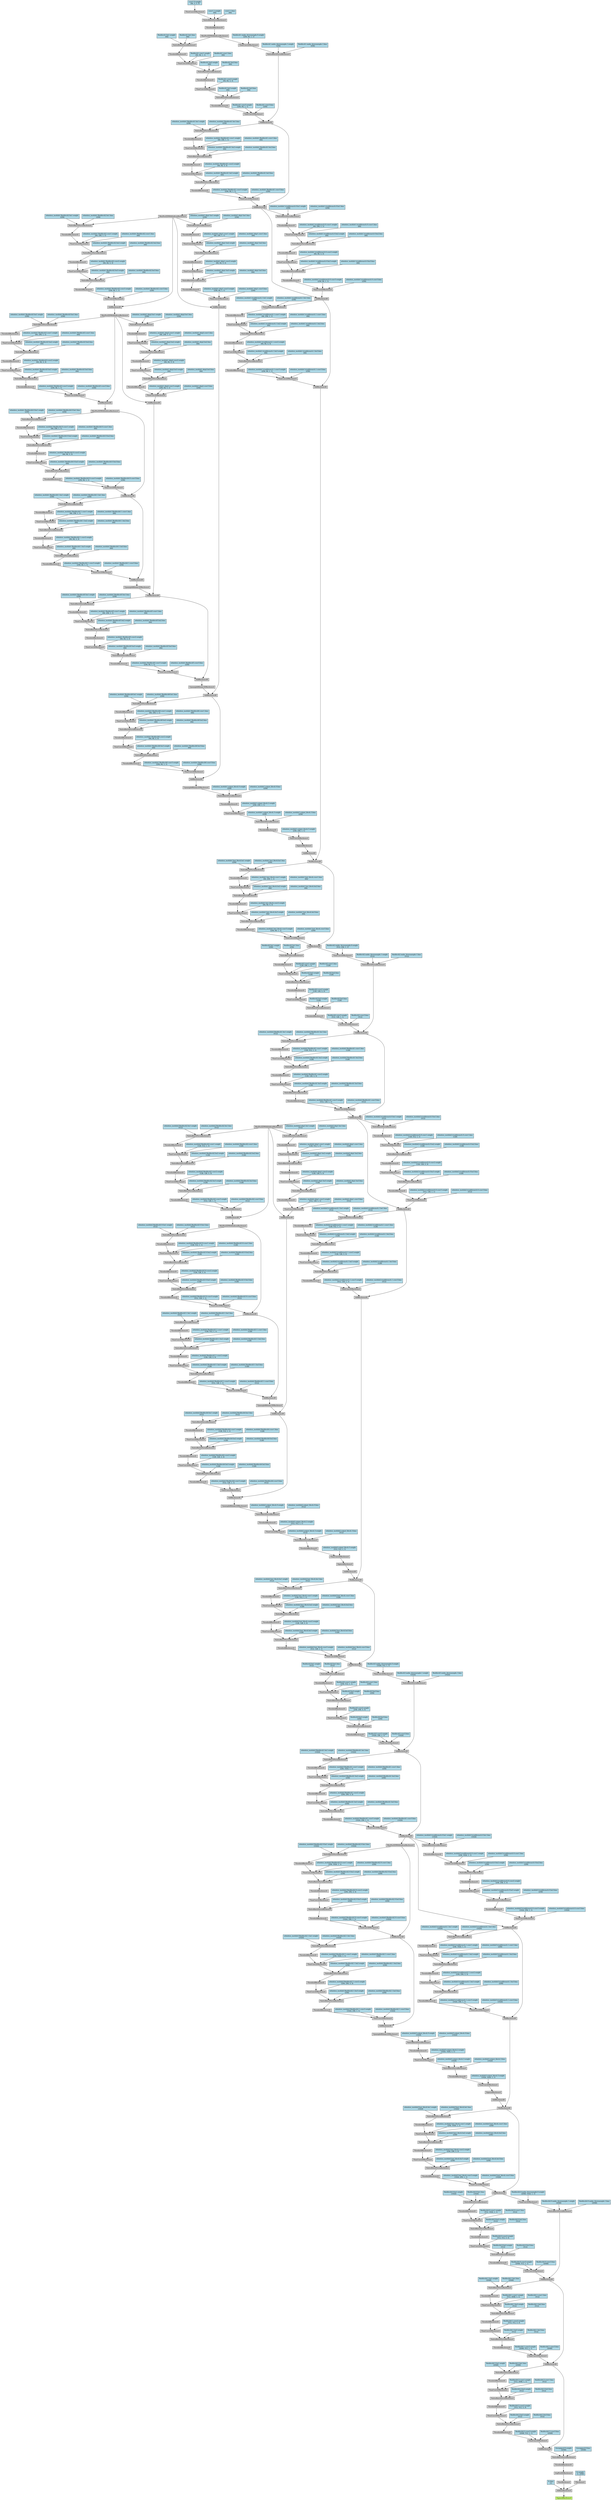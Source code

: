 digraph {
	graph [size="243.0,243.0"]
	node [align=left fontsize=12 height=0.2 ranksep=0.1 shape=box style=filled]
	2171292668088 [label=SigmoidBackward fillcolor=darkolivegreen1]
	2171292668144 -> 2171292668088
	2171292668144 [label=AddmmBackward]
	2171292668256 -> 2171292668144
	2171292668256 [label="fc.bias
 (1)" fillcolor=lightblue]
	2171292668312 -> 2171292668144
	2171292668312 [label=ViewBackward]
	2171292668480 -> 2171292668312
	2171292668480 [label=AvgPool2DBackward]
	2171292668592 -> 2171292668480
	2171292668592 [label=ThresholdBackward1]
	2171292668704 -> 2171292668592
	2171292668704 [label=NativeBatchNormBackward]
	2171292668816 -> 2171292668704
	2171292668816 [label=AddBackward0]
	2171292669040 -> 2171292668816
	2171292669040 [label=ThnnConv2DBackward]
	2171292669208 -> 2171292669040
	2171292669208 [label=ThresholdBackward1]
	2171292669432 -> 2171292669208
	2171292669432 [label=NativeBatchNormBackward]
	2171292669544 -> 2171292669432
	2171292669544 [label=ThnnConv2DBackward]
	2171292669768 -> 2171292669544
	2171292669768 [label=ThresholdBackward1]
	2171292669936 -> 2171292669768
	2171292669936 [label=NativeBatchNormBackward]
	2171292670048 -> 2171292669936
	2171292670048 [label=ThnnConv2DBackward]
	2171292670272 -> 2171292670048
	2171292670272 [label=ThresholdBackward1]
	2171292670496 -> 2171292670272
	2171292670496 [label=NativeBatchNormBackward]
	2171292669096 -> 2171292670496
	2171292669096 [label=AddBackward0]
	2171292670776 -> 2171292669096
	2171292670776 [label=ThnnConv2DBackward]
	2171292670944 -> 2171292670776
	2171292670944 [label=ThresholdBackward1]
	2171292671168 -> 2171292670944
	2171292671168 [label=NativeBatchNormBackward]
	2171292671280 -> 2171292671168
	2171292671280 [label=ThnnConv2DBackward]
	2171292671504 -> 2171292671280
	2171292671504 [label=ThresholdBackward1]
	2171292671672 -> 2171292671504
	2171292671672 [label=NativeBatchNormBackward]
	2171292671784 -> 2171292671672
	2171292671784 [label=ThnnConv2DBackward]
	2171292708936 -> 2171292671784
	2171292708936 [label=ThresholdBackward1]
	2171292709160 -> 2171292708936
	2171292709160 [label=NativeBatchNormBackward]
	2171292670832 -> 2171292709160
	2171292670832 [label=AddBackward0]
	2171292709496 -> 2171292670832
	2171292709496 [label=ThnnConv2DBackward]
	2171292709664 -> 2171292709496
	2171292709664 [label=ThresholdBackward1]
	2171292709888 -> 2171292709664
	2171292709888 [label=NativeBatchNormBackward]
	2171292710056 -> 2171292709888
	2171292710056 [label=ThnnConv2DBackward]
	2171292710280 -> 2171292710056
	2171292710280 [label=ThresholdBackward1]
	2171292710448 -> 2171292710280
	2171292710448 [label=NativeBatchNormBackward]
	2171292710616 -> 2171292710448
	2171292710616 [label=ThnnConv2DBackward]
	2171292710840 -> 2171292710616
	2171292710840 [label=ThresholdBackward1]
	2171292711064 -> 2171292710840
	2171292711064 [label=NativeBatchNormBackward]
	2171292711232 -> 2171292711064
	2171292711232 [label=AddBackward0]
	2171292711456 -> 2171292711232
	2171292711456 [label=ThnnConv2DBackward]
	2171292711624 -> 2171292711456
	2171292711624 [label=ThresholdBackward1]
	2171292711848 -> 2171292711624
	2171292711848 [label=NativeBatchNormBackward]
	2171292712016 -> 2171292711848
	2171292712016 [label=ThnnConv2DBackward]
	2171292712240 -> 2171292712016
	2171292712240 [label=ThresholdBackward1]
	2171292712408 -> 2171292712240
	2171292712408 [label=NativeBatchNormBackward]
	2171292712576 -> 2171292712408
	2171292712576 [label=ThnnConv2DBackward]
	2171292712800 -> 2171292712576
	2171292712800 [label=ThresholdBackward1]
	2171292717184 -> 2171292712800
	2171292717184 [label=NativeBatchNormBackward]
	2171292711512 -> 2171292717184
	2171292711512 [label=MulBackward0]
	2171292717520 -> 2171292711512
	2171292717520 [label=AddBackward0]
	2171292717688 -> 2171292717520
	2171292717688 [label=SigmoidBackward]
	2171292717800 -> 2171292717688
	2171292717800 [label=ThnnConv2DBackward]
	2171292717968 -> 2171292717800
	2171292717968 [label=ThresholdBackward1]
	2171292718136 -> 2171292717968
	2171292718136 [label=NativeBatchNormBackward]
	2171292718304 -> 2171292718136
	2171292718304 [label=ThnnConv2DBackward]
	2171292718528 -> 2171292718304
	2171292718528 [label=ThresholdBackward1]
	2171292718696 -> 2171292718528
	2171292718696 [label=NativeBatchNormBackward]
	2171292718864 -> 2171292718696
	2171292718864 [label=UpsampleBilinear2DBackward]
	2171292719088 -> 2171292718864
	2171292719088 [label=AddBackward0]
	2171292719256 -> 2171292719088
	2171292719256 [label=ThnnConv2DBackward]
	2171292719424 -> 2171292719256
	2171292719424 [label=ThresholdBackward1]
	2171292719648 -> 2171292719424
	2171292719648 [label=NativeBatchNormBackward]
	2171292719816 -> 2171292719648
	2171292719816 [label=ThnnConv2DBackward]
	2171292720040 -> 2171292719816
	2171292720040 [label=ThresholdBackward1]
	2171292720208 -> 2171292720040
	2171292720208 [label=NativeBatchNormBackward]
	2171292720376 -> 2171292720208
	2171292720376 [label=ThnnConv2DBackward]
	2171292720600 -> 2171292720376
	2171292720600 [label=ThresholdBackward1]
	2171292720824 -> 2171292720600
	2171292720824 [label=NativeBatchNormBackward]
	2171292719312 -> 2171292720824
	2171292719312 [label=AddBackward0]
	2171292725320 -> 2171292719312
	2171292725320 [label=ThnnConv2DBackward]
	2171292725488 -> 2171292725320
	2171292725488 [label=ThresholdBackward1]
	2171292725712 -> 2171292725488
	2171292725712 [label=NativeBatchNormBackward]
	2171292725880 -> 2171292725712
	2171292725880 [label=ThnnConv2DBackward]
	2171292726104 -> 2171292725880
	2171292726104 [label=ThresholdBackward1]
	2171292726272 -> 2171292726104
	2171292726272 [label=NativeBatchNormBackward]
	2171292726440 -> 2171292726272
	2171292726440 [label=ThnnConv2DBackward]
	2171292726664 -> 2171292726440
	2171292726664 [label=ThresholdBackward1]
	2171292726888 -> 2171292726664
	2171292726888 [label=NativeBatchNormBackward]
	2171292725376 -> 2171292726888
	2171292725376 [label=MaxPool2DWithIndicesBackward]
	2171292727224 -> 2171292725376
	2171292727224 [label=AddBackward0]
	2171292727392 -> 2171292727224
	2171292727392 [label=ThnnConv2DBackward]
	2171292727560 -> 2171292727392
	2171292727560 [label=ThresholdBackward1]
	2171292727784 -> 2171292727560
	2171292727784 [label=NativeBatchNormBackward]
	2171292727952 -> 2171292727784
	2171292727952 [label=ThnnConv2DBackward]
	2171292728176 -> 2171292727952
	2171292728176 [label=ThresholdBackward1]
	2171292728344 -> 2171292728176
	2171292728344 [label=NativeBatchNormBackward]
	2171292728512 -> 2171292728344
	2171292728512 [label=ThnnConv2DBackward]
	2171292728736 -> 2171292728512
	2171292728736 [label=ThresholdBackward1]
	2171292728960 -> 2171292728736
	2171292728960 [label=NativeBatchNormBackward]
	2171292727448 -> 2171292728960
	2171292727448 [label=AddBackward0]
	2171292729296 -> 2171292727448
	2171292729296 [label=ThnnConv2DBackward]
	2171292733624 -> 2171292729296
	2171292733624 [label=ThresholdBackward1]
	2171292733848 -> 2171292733624
	2171292733848 [label=NativeBatchNormBackward]
	2171292734016 -> 2171292733848
	2171292734016 [label=ThnnConv2DBackward]
	2171292734240 -> 2171292734016
	2171292734240 [label=ThresholdBackward1]
	2171292734408 -> 2171292734240
	2171292734408 [label=NativeBatchNormBackward]
	2171292734576 -> 2171292734408
	2171292734576 [label=ThnnConv2DBackward]
	2171292734800 -> 2171292734576
	2171292734800 [label=ThresholdBackward1]
	2171292735024 -> 2171292734800
	2171292735024 [label=NativeBatchNormBackward]
	2171292735192 -> 2171292735024
	2171292735192 [label=AddBackward0]
	2171292735416 -> 2171292735192
	2171292735416 [label=ThnnConv2DBackward]
	2171292735584 -> 2171292735416
	2171292735584 [label=ThresholdBackward1]
	2171292735808 -> 2171292735584
	2171292735808 [label=NativeBatchNormBackward]
	2171292735976 -> 2171292735808
	2171292735976 [label=ThnnConv2DBackward]
	2171292736200 -> 2171292735976
	2171292736200 [label=ThresholdBackward1]
	2171292736368 -> 2171292736200
	2171292736368 [label=NativeBatchNormBackward]
	2171292736536 -> 2171292736368
	2171292736536 [label=ThnnConv2DBackward]
	2171292736760 -> 2171292736536
	2171292736760 [label=ThresholdBackward1]
	2171292736984 -> 2171292736760
	2171292736984 [label=NativeBatchNormBackward]
	2171292735472 -> 2171292736984
	2171292735472 [label=MulBackward0]
	2171292737320 -> 2171292735472
	2171292737320 [label=AddBackward0]
	2171292737488 -> 2171292737320
	2171292737488 [label=SigmoidBackward]
	2171292741760 -> 2171292737488
	2171292741760 [label=ThnnConv2DBackward]
	2171292741928 -> 2171292741760
	2171292741928 [label=ThresholdBackward1]
	2171292742096 -> 2171292741928
	2171292742096 [label=NativeBatchNormBackward]
	2171292742264 -> 2171292742096
	2171292742264 [label=ThnnConv2DBackward]
	2171292742488 -> 2171292742264
	2171292742488 [label=ThresholdBackward1]
	2171292742656 -> 2171292742488
	2171292742656 [label=NativeBatchNormBackward]
	2171292742824 -> 2171292742656
	2171292742824 [label=UpsampleBilinear2DBackward]
	2171292743048 -> 2171292742824
	2171292743048 [label=AddBackward0]
	2171292743216 -> 2171292743048
	2171292743216 [label=ThnnConv2DBackward]
	2171292743384 -> 2171292743216
	2171292743384 [label=ThresholdBackward1]
	2171292743608 -> 2171292743384
	2171292743608 [label=NativeBatchNormBackward]
	2171292743776 -> 2171292743608
	2171292743776 [label=ThnnConv2DBackward]
	2171292744000 -> 2171292743776
	2171292744000 [label=ThresholdBackward1]
	2171292744168 -> 2171292744000
	2171292744168 [label=NativeBatchNormBackward]
	2171292744336 -> 2171292744168
	2171292744336 [label=ThnnConv2DBackward]
	2171292744560 -> 2171292744336
	2171292744560 [label=ThresholdBackward1]
	2171292744784 -> 2171292744560
	2171292744784 [label=NativeBatchNormBackward]
	2171292743272 -> 2171292744784
	2171292743272 [label=AddBackward0]
	2171292745120 -> 2171292743272
	2171292745120 [label=UpsampleBilinear2DBackward]
	2171292745288 -> 2171292745120
	2171292745288 [label=AddBackward0]
	2171292745456 -> 2171292745288
	2171292745456 [label=ThnnConv2DBackward]
	2171292745624 -> 2171292745456
	2171292745624 [label=ThresholdBackward1]
	2173113667768 -> 2171292745624
	2173113667768 [label=NativeBatchNormBackward]
	2173113667936 -> 2173113667768
	2173113667936 [label=ThnnConv2DBackward]
	2173113668160 -> 2173113667936
	2173113668160 [label=ThresholdBackward1]
	2173113668328 -> 2173113668160
	2173113668328 [label=NativeBatchNormBackward]
	2173113668496 -> 2173113668328
	2173113668496 [label=ThnnConv2DBackward]
	2173113668720 -> 2173113668496
	2173113668720 [label=ThresholdBackward1]
	2173113668944 -> 2173113668720
	2173113668944 [label=NativeBatchNormBackward]
	2171292745512 -> 2173113668944
	2171292745512 [label=AddBackward0]
	2173113669280 -> 2171292745512
	2173113669280 [label=ThnnConv2DBackward]
	2173113669448 -> 2173113669280
	2173113669448 [label=ThresholdBackward1]
	2173113669672 -> 2173113669448
	2173113669672 [label=NativeBatchNormBackward]
	2173113669840 -> 2173113669672
	2173113669840 [label=ThnnConv2DBackward]
	2173113670064 -> 2173113669840
	2173113670064 [label=ThresholdBackward1]
	2173113670232 -> 2173113670064
	2173113670232 [label=NativeBatchNormBackward]
	2173113670400 -> 2173113670232
	2173113670400 [label=ThnnConv2DBackward]
	2173113670624 -> 2173113670400
	2173113670624 [label=ThresholdBackward1]
	2173113670848 -> 2173113670624
	2173113670848 [label=NativeBatchNormBackward]
	2173113669336 -> 2173113670848
	2173113669336 [label=MaxPool2DWithIndicesBackward]
	2173113671184 -> 2173113669336
	2173113671184 [label=AddBackward0]
	2173113671352 -> 2173113671184
	2173113671352 [label=ThnnConv2DBackward]
	2173113671520 -> 2173113671352
	2173113671520 [label=ThresholdBackward1]
	2173113675904 -> 2173113671520
	2173113675904 [label=NativeBatchNormBackward]
	2173113676072 -> 2173113675904
	2173113676072 [label=ThnnConv2DBackward]
	2173113676296 -> 2173113676072
	2173113676296 [label=ThresholdBackward1]
	2173113676464 -> 2173113676296
	2173113676464 [label=NativeBatchNormBackward]
	2173113676632 -> 2173113676464
	2173113676632 [label=ThnnConv2DBackward]
	2173113676856 -> 2173113676632
	2173113676856 [label=ThresholdBackward1]
	2173113677080 -> 2173113676856
	2173113677080 [label=NativeBatchNormBackward]
	2173113671408 -> 2173113677080
	2173113671408 [label=MaxPool2DWithIndicesBackward]
	2173113677416 -> 2173113671408
	2173113677416 [label=AddBackward0]
	2173113677584 -> 2173113677416
	2173113677584 [label=ThnnConv2DBackward]
	2173113677752 -> 2173113677584
	2173113677752 [label=ThresholdBackward1]
	2173113677976 -> 2173113677752
	2173113677976 [label=NativeBatchNormBackward]
	2173113678144 -> 2173113677976
	2173113678144 [label=ThnnConv2DBackward]
	2173113678368 -> 2173113678144
	2173113678368 [label=ThresholdBackward1]
	2173113678536 -> 2173113678368
	2173113678536 [label=NativeBatchNormBackward]
	2173113678704 -> 2173113678536
	2173113678704 [label=ThnnConv2DBackward]
	2173113678928 -> 2173113678704
	2173113678928 [label=ThresholdBackward1]
	2173113679152 -> 2173113678928
	2173113679152 [label=NativeBatchNormBackward]
	2173113677640 -> 2173113679152
	2173113677640 [label=AddBackward0]
	2173113679488 -> 2173113677640
	2173113679488 [label=ThnnConv2DBackward]
	2173113679656 -> 2173113679488
	2173113679656 [label=ThresholdBackward1]
	2173113684040 -> 2173113679656
	2173113684040 [label=NativeBatchNormBackward]
	2173113684208 -> 2173113684040
	2173113684208 [label=ThnnConv2DBackward]
	2173113684432 -> 2173113684208
	2173113684432 [label=ThresholdBackward1]
	2173113684600 -> 2173113684432
	2173113684600 [label=NativeBatchNormBackward]
	2173113684768 -> 2173113684600
	2173113684768 [label=ThnnConv2DBackward]
	2173113684992 -> 2173113684768
	2173113684992 [label=ThresholdBackward1]
	2173113685216 -> 2173113684992
	2173113685216 [label=NativeBatchNormBackward]
	2173113685384 -> 2173113685216
	2173113685384 [label=AddBackward0]
	2173113685608 -> 2173113685384
	2173113685608 [label=ThnnConv2DBackward]
	2173113685776 -> 2173113685608
	2173113685776 [label=ThresholdBackward1]
	2173113686000 -> 2173113685776
	2173113686000 [label=NativeBatchNormBackward]
	2173113686168 -> 2173113686000
	2173113686168 [label=ThnnConv2DBackward]
	2173113686392 -> 2173113686168
	2173113686392 [label=ThresholdBackward1]
	2173113686560 -> 2173113686392
	2173113686560 [label=NativeBatchNormBackward]
	2173113686728 -> 2173113686560
	2173113686728 [label=ThnnConv2DBackward]
	2173113686952 -> 2173113686728
	2173113686952 [label=ThresholdBackward1]
	2173113687176 -> 2173113686952
	2173113687176 [label=NativeBatchNormBackward]
	2173113685664 -> 2173113687176
	2173113685664 [label=MulBackward0]
	2173113687512 -> 2173113685664
	2173113687512 [label=AddBackward0]
	2173113687680 -> 2173113687512
	2173113687680 [label=SigmoidBackward]
	2173113687792 -> 2173113687680
	2173113687792 [label=ThnnConv2DBackward]
	2173113687960 -> 2173113687792
	2173113687960 [label=ThresholdBackward1]
	2173113692288 -> 2173113687960
	2173113692288 [label=NativeBatchNormBackward]
	2173113692456 -> 2173113692288
	2173113692456 [label=ThnnConv2DBackward]
	2173113692680 -> 2173113692456
	2173113692680 [label=ThresholdBackward1]
	2173113692848 -> 2173113692680
	2173113692848 [label=NativeBatchNormBackward]
	2173113693016 -> 2173113692848
	2173113693016 [label=UpsampleBilinear2DBackward]
	2173113693240 -> 2173113693016
	2173113693240 [label=AddBackward0]
	2173113693408 -> 2173113693240
	2173113693408 [label=ThnnConv2DBackward]
	2173113693576 -> 2173113693408
	2173113693576 [label=ThresholdBackward1]
	2173113693800 -> 2173113693576
	2173113693800 [label=NativeBatchNormBackward]
	2173113693968 -> 2173113693800
	2173113693968 [label=ThnnConv2DBackward]
	2173113694192 -> 2173113693968
	2173113694192 [label=ThresholdBackward1]
	2173113694360 -> 2173113694192
	2173113694360 [label=NativeBatchNormBackward]
	2173113694528 -> 2173113694360
	2173113694528 [label=ThnnConv2DBackward]
	2173113694752 -> 2173113694528
	2173113694752 [label=ThresholdBackward1]
	2173113694976 -> 2173113694752
	2173113694976 [label=NativeBatchNormBackward]
	2173113693464 -> 2173113694976
	2173113693464 [label=AddBackward0]
	2173113695312 -> 2173113693464
	2173113695312 [label=UpsampleBilinear2DBackward]
	2173113695480 -> 2173113695312
	2173113695480 [label=AddBackward0]
	2173113695648 -> 2173113695480
	2173113695648 [label=ThnnConv2DBackward]
	2173113695816 -> 2173113695648
	2173113695816 [label=ThresholdBackward1]
	2173113696040 -> 2173113695816
	2173113696040 [label=NativeBatchNormBackward]
	2173113696208 -> 2173113696040
	2173113696208 [label=ThnnConv2DBackward]
	2173113704688 -> 2173113696208
	2173113704688 [label=ThresholdBackward1]
	2173113704856 -> 2173113704688
	2173113704856 [label=NativeBatchNormBackward]
	2173113705024 -> 2173113704856
	2173113705024 [label=ThnnConv2DBackward]
	2173113705248 -> 2173113705024
	2173113705248 [label=ThresholdBackward1]
	2173113705472 -> 2173113705248
	2173113705472 [label=NativeBatchNormBackward]
	2173113695704 -> 2173113705472
	2173113695704 [label=AddBackward0]
	2173113705808 -> 2173113695704
	2173113705808 [label=UpsampleBilinear2DBackward]
	2173113705976 -> 2173113705808
	2173113705976 [label=AddBackward0]
	2173113706144 -> 2173113705976
	2173113706144 [label=ThnnConv2DBackward]
	2173113706312 -> 2173113706144
	2173113706312 [label=ThresholdBackward1]
	2173113706536 -> 2173113706312
	2173113706536 [label=NativeBatchNormBackward]
	2173113706704 -> 2173113706536
	2173113706704 [label=ThnnConv2DBackward]
	2173113706928 -> 2173113706704
	2173113706928 [label=ThresholdBackward1]
	2173113707096 -> 2173113706928
	2173113707096 [label=NativeBatchNormBackward]
	2173113707264 -> 2173113707096
	2173113707264 [label=ThnnConv2DBackward]
	2173113707488 -> 2173113707264
	2173113707488 [label=ThresholdBackward1]
	2173113707712 -> 2173113707488
	2173113707712 [label=NativeBatchNormBackward]
	2173113706200 -> 2173113707712
	2173113706200 [label=AddBackward0]
	2173113708048 -> 2173113706200
	2173113708048 [label=ThnnConv2DBackward]
	2173113708216 -> 2173113708048
	2173113708216 [label=ThresholdBackward1]
	2173113708440 -> 2173113708216
	2173113708440 [label=NativeBatchNormBackward]
	2173113716864 -> 2173113708440
	2173113716864 [label=ThnnConv2DBackward]
	2173113717088 -> 2173113716864
	2173113717088 [label=ThresholdBackward1]
	2173113717256 -> 2173113717088
	2173113717256 [label=NativeBatchNormBackward]
	2173113717424 -> 2173113717256
	2173113717424 [label=ThnnConv2DBackward]
	2173113717648 -> 2173113717424
	2173113717648 [label=ThresholdBackward1]
	2173113717872 -> 2173113717648
	2173113717872 [label=NativeBatchNormBackward]
	2173113708104 -> 2173113717872
	2173113708104 [label=MaxPool2DWithIndicesBackward]
	2173113718208 -> 2173113708104
	2173113718208 [label=AddBackward0]
	2173113718376 -> 2173113718208
	2173113718376 [label=ThnnConv2DBackward]
	2173113718544 -> 2173113718376
	2173113718544 [label=ThresholdBackward1]
	2173113718768 -> 2173113718544
	2173113718768 [label=NativeBatchNormBackward]
	2173113718936 -> 2173113718768
	2173113718936 [label=ThnnConv2DBackward]
	2173113719160 -> 2173113718936
	2173113719160 [label=ThresholdBackward1]
	2173113719328 -> 2173113719160
	2173113719328 [label=NativeBatchNormBackward]
	2173113719496 -> 2173113719328
	2173113719496 [label=ThnnConv2DBackward]
	2173113719720 -> 2173113719496
	2173113719720 [label=ThresholdBackward1]
	2173113719944 -> 2173113719720
	2173113719944 [label=NativeBatchNormBackward]
	2173113718432 -> 2173113719944
	2173113718432 [label=MaxPool2DWithIndicesBackward]
	2173113720280 -> 2173113718432
	2173113720280 [label=AddBackward0]
	2173113720448 -> 2173113720280
	2173113720448 [label=ThnnConv2DBackward]
	2173113720616 -> 2173113720448
	2173113720616 [label=ThresholdBackward1]
	2173113733192 -> 2173113720616
	2173113733192 [label=NativeBatchNormBackward]
	2173113733360 -> 2173113733192
	2173113733360 [label=ThnnConv2DBackward]
	2173113733584 -> 2173113733360
	2173113733584 [label=ThresholdBackward1]
	2173113733752 -> 2173113733584
	2173113733752 [label=NativeBatchNormBackward]
	2173113733920 -> 2173113733752
	2173113733920 [label=ThnnConv2DBackward]
	2173113734144 -> 2173113733920
	2173113734144 [label=ThresholdBackward1]
	2173113734368 -> 2173113734144
	2173113734368 [label=NativeBatchNormBackward]
	2173113720504 -> 2173113734368
	2173113720504 [label=MaxPool2DWithIndicesBackward]
	2173113734704 -> 2173113720504
	2173113734704 [label=AddBackward0]
	2173113734872 -> 2173113734704
	2173113734872 [label=ThnnConv2DBackward]
	2173113735040 -> 2173113734872
	2173113735040 [label=ThresholdBackward1]
	2173113735264 -> 2173113735040
	2173113735264 [label=NativeBatchNormBackward]
	2173113735432 -> 2173113735264
	2173113735432 [label=ThnnConv2DBackward]
	2173113735656 -> 2173113735432
	2173113735656 [label=ThresholdBackward1]
	2173113735824 -> 2173113735656
	2173113735824 [label=NativeBatchNormBackward]
	2173113735992 -> 2173113735824
	2173113735992 [label=ThnnConv2DBackward]
	2173113736216 -> 2173113735992
	2173113736216 [label=ThresholdBackward1]
	2173113736440 -> 2173113736216
	2173113736440 [label=NativeBatchNormBackward]
	2173113734928 -> 2173113736440
	2173113734928 [label=AddBackward0]
	2173113736776 -> 2173113734928
	2173113736776 [label=ThnnConv2DBackward]
	2173113736944 -> 2173113736776
	2173113736944 [label=ThresholdBackward1]
	2173113737168 -> 2173113736944
	2173113737168 [label=NativeBatchNormBackward]
	2173113745592 -> 2173113737168
	2173113745592 [label=ThnnConv2DBackward]
	2173113745816 -> 2173113745592
	2173113745816 [label=ThresholdBackward1]
	2173113745984 -> 2173113745816
	2173113745984 [label=NativeBatchNormBackward]
	2173113746152 -> 2173113745984
	2173113746152 [label=ThnnConv2DBackward]
	2173113746376 -> 2173113746152
	2173113746376 [label=ThresholdBackward1]
	2173113746600 -> 2173113746376
	2173113746600 [label=NativeBatchNormBackward]
	2173113746768 -> 2173113746600
	2173113746768 [label=MaxPool2DWithIndicesBackward]
	2173113746992 -> 2173113746768
	2173113746992 [label=ThresholdBackward1]
	2173113747160 -> 2173113746992
	2173113747160 [label=NativeBatchNormBackward]
	2173113747328 -> 2173113747160
	2173113747328 [label=ThnnConv2DBackward]
	2173113747552 -> 2173113747328
	2173113747552 [label="conv1.0.weight
 (64, 3, 3, 3)" fillcolor=lightblue]
	2173113747384 -> 2173113747160
	2173113747384 [label="conv1.1.weight
 (64)" fillcolor=lightblue]
	2173113747440 -> 2173113747160
	2173113747440 [label="conv1.1.bias
 (64)" fillcolor=lightblue]
	2173113746824 -> 2173113746600
	2173113746824 [label="Resblock1.bn1.weight
 (64)" fillcolor=lightblue]
	2173113746880 -> 2173113746600
	2173113746880 [label="Resblock1.bn1.bias
 (64)" fillcolor=lightblue]
	2173113746432 -> 2173113746152
	2173113746432 [label="Resblock1.conv1.weight
 (64, 64, 1, 1)" fillcolor=lightblue]
	2173113746488 -> 2173113746152
	2173113746488 [label="Resblock1.conv1.bias
 (64)" fillcolor=lightblue]
	2173113746208 -> 2173113745984
	2173113746208 [label="Resblock1.bn2.weight
 (64)" fillcolor=lightblue]
	2173113746264 -> 2173113745984
	2173113746264 [label="Resblock1.bn2.bias
 (64)" fillcolor=lightblue]
	2173113745872 -> 2173113745592
	2173113745872 [label="Resblock1.conv2.weight
 (64, 64, 3, 3)" fillcolor=lightblue]
	2173113745648 -> 2173113737168
	2173113745648 [label="Resblock1.bn3.weight
 (64)" fillcolor=lightblue]
	2173113745704 -> 2173113737168
	2173113745704 [label="Resblock1.bn3.bias
 (64)" fillcolor=lightblue]
	2173113737000 -> 2173113736776
	2173113737000 [label="Resblock1.conv3.weight
 (256, 64, 1, 1)" fillcolor=lightblue]
	2173113737056 -> 2173113736776
	2173113737056 [label="Resblock1.conv3.bias
 (256)" fillcolor=lightblue]
	2173113736832 -> 2173113734928
	2173113736832 [label=NativeBatchNormBackward]
	2173113737112 -> 2173113736832
	2173113737112 [label=ThnnConv2DBackward]
	2173113746768 -> 2173113737112
	2173113746320 -> 2173113737112
	2173113746320 [label="Resblock1.make_downsample.0.weight
 (256, 64, 1, 1)" fillcolor=lightblue]
	2173113745760 -> 2173113736832
	2173113745760 [label="Resblock1.make_downsample.1.weight
 (256)" fillcolor=lightblue]
	2173113745928 -> 2173113736832
	2173113745928 [label="Resblock1.make_downsample.1.bias
 (256)" fillcolor=lightblue]
	2173113736608 -> 2173113736440
	2173113736608 [label="attention_module1.Resblock1.bn1.weight
 (256)" fillcolor=lightblue]
	2173113736664 -> 2173113736440
	2173113736664 [label="attention_module1.Resblock1.bn1.bias
 (256)" fillcolor=lightblue]
	2173113736272 -> 2173113735992
	2173113736272 [label="attention_module1.Resblock1.conv1.weight
 (64, 256, 1, 1)" fillcolor=lightblue]
	2173113736328 -> 2173113735992
	2173113736328 [label="attention_module1.Resblock1.conv1.bias
 (64)" fillcolor=lightblue]
	2173113736048 -> 2173113735824
	2173113736048 [label="attention_module1.Resblock1.bn2.weight
 (64)" fillcolor=lightblue]
	2173113736104 -> 2173113735824
	2173113736104 [label="attention_module1.Resblock1.bn2.bias
 (64)" fillcolor=lightblue]
	2173113735712 -> 2173113735432
	2173113735712 [label="attention_module1.Resblock1.conv2.weight
 (64, 64, 3, 3)" fillcolor=lightblue]
	2173113735488 -> 2173113735264
	2173113735488 [label="attention_module1.Resblock1.bn3.weight
 (64)" fillcolor=lightblue]
	2173113735544 -> 2173113735264
	2173113735544 [label="attention_module1.Resblock1.bn3.bias
 (64)" fillcolor=lightblue]
	2173113735096 -> 2173113734872
	2173113735096 [label="attention_module1.Resblock1.conv3.weight
 (256, 64, 1, 1)" fillcolor=lightblue]
	2173113735152 -> 2173113734872
	2173113735152 [label="attention_module1.Resblock1.conv3.bias
 (256)" fillcolor=lightblue]
	2173113734928 -> 2173113734704
	2173113734536 -> 2173113734368
	2173113734536 [label="attention_module1.Resblock2.bn1.weight
 (256)" fillcolor=lightblue]
	2173113734592 -> 2173113734368
	2173113734592 [label="attention_module1.Resblock2.bn1.bias
 (256)" fillcolor=lightblue]
	2173113734200 -> 2173113733920
	2173113734200 [label="attention_module1.Resblock2.conv1.weight
 (64, 256, 1, 1)" fillcolor=lightblue]
	2173113734256 -> 2173113733920
	2173113734256 [label="attention_module1.Resblock2.conv1.bias
 (64)" fillcolor=lightblue]
	2173113733976 -> 2173113733752
	2173113733976 [label="attention_module1.Resblock2.bn2.weight
 (64)" fillcolor=lightblue]
	2173113734032 -> 2173113733752
	2173113734032 [label="attention_module1.Resblock2.bn2.bias
 (64)" fillcolor=lightblue]
	2173113733640 -> 2173113733360
	2173113733640 [label="attention_module1.Resblock2.conv2.weight
 (64, 64, 3, 3)" fillcolor=lightblue]
	2173113733416 -> 2173113733192
	2173113733416 [label="attention_module1.Resblock2.bn3.weight
 (64)" fillcolor=lightblue]
	2173113733472 -> 2173113733192
	2173113733472 [label="attention_module1.Resblock2.bn3.bias
 (64)" fillcolor=lightblue]
	2173113720672 -> 2173113720448
	2173113720672 [label="attention_module1.Resblock2.conv3.weight
 (256, 64, 1, 1)" fillcolor=lightblue]
	2173113720728 -> 2173113720448
	2173113720728 [label="attention_module1.Resblock2.conv3.bias
 (256)" fillcolor=lightblue]
	2173113720504 -> 2173113720280
	2173113720112 -> 2173113719944
	2173113720112 [label="attention_module1.Resblock3.bn1.weight
 (256)" fillcolor=lightblue]
	2173113720168 -> 2173113719944
	2173113720168 [label="attention_module1.Resblock3.bn1.bias
 (256)" fillcolor=lightblue]
	2173113719776 -> 2173113719496
	2173113719776 [label="attention_module1.Resblock3.conv1.weight
 (64, 256, 1, 1)" fillcolor=lightblue]
	2173113719832 -> 2173113719496
	2173113719832 [label="attention_module1.Resblock3.conv1.bias
 (64)" fillcolor=lightblue]
	2173113719552 -> 2173113719328
	2173113719552 [label="attention_module1.Resblock3.bn2.weight
 (64)" fillcolor=lightblue]
	2173113719608 -> 2173113719328
	2173113719608 [label="attention_module1.Resblock3.bn2.bias
 (64)" fillcolor=lightblue]
	2173113719216 -> 2173113718936
	2173113719216 [label="attention_module1.Resblock3.conv2.weight
 (64, 64, 3, 3)" fillcolor=lightblue]
	2173113718992 -> 2173113718768
	2173113718992 [label="attention_module1.Resblock3.bn3.weight
 (64)" fillcolor=lightblue]
	2173113719048 -> 2173113718768
	2173113719048 [label="attention_module1.Resblock3.bn3.bias
 (64)" fillcolor=lightblue]
	2173113718600 -> 2173113718376
	2173113718600 [label="attention_module1.Resblock3.conv3.weight
 (256, 64, 1, 1)" fillcolor=lightblue]
	2173113718656 -> 2173113718376
	2173113718656 [label="attention_module1.Resblock3.conv3.bias
 (256)" fillcolor=lightblue]
	2173113718432 -> 2173113718208
	2173113718040 -> 2173113717872
	2173113718040 [label="attention_module1.Resblock4.0.bn1.weight
 (256)" fillcolor=lightblue]
	2173113718096 -> 2173113717872
	2173113718096 [label="attention_module1.Resblock4.0.bn1.bias
 (256)" fillcolor=lightblue]
	2173113717704 -> 2173113717424
	2173113717704 [label="attention_module1.Resblock4.0.conv1.weight
 (64, 256, 1, 1)" fillcolor=lightblue]
	2173113717760 -> 2173113717424
	2173113717760 [label="attention_module1.Resblock4.0.conv1.bias
 (64)" fillcolor=lightblue]
	2173113717480 -> 2173113717256
	2173113717480 [label="attention_module1.Resblock4.0.bn2.weight
 (64)" fillcolor=lightblue]
	2173113717536 -> 2173113717256
	2173113717536 [label="attention_module1.Resblock4.0.bn2.bias
 (64)" fillcolor=lightblue]
	2173113717144 -> 2173113716864
	2173113717144 [label="attention_module1.Resblock4.0.conv2.weight
 (64, 64, 3, 3)" fillcolor=lightblue]
	2173113716920 -> 2173113708440
	2173113716920 [label="attention_module1.Resblock4.0.bn3.weight
 (64)" fillcolor=lightblue]
	2173113716976 -> 2173113708440
	2173113716976 [label="attention_module1.Resblock4.0.bn3.bias
 (64)" fillcolor=lightblue]
	2173113708272 -> 2173113708048
	2173113708272 [label="attention_module1.Resblock4.0.conv3.weight
 (256, 64, 1, 1)" fillcolor=lightblue]
	2173113708328 -> 2173113708048
	2173113708328 [label="attention_module1.Resblock4.0.conv3.bias
 (256)" fillcolor=lightblue]
	2173113708104 -> 2173113706200
	2173113707880 -> 2173113707712
	2173113707880 [label="attention_module1.Resblock4.1.bn1.weight
 (256)" fillcolor=lightblue]
	2173113707936 -> 2173113707712
	2173113707936 [label="attention_module1.Resblock4.1.bn1.bias
 (256)" fillcolor=lightblue]
	2173113707544 -> 2173113707264
	2173113707544 [label="attention_module1.Resblock4.1.conv1.weight
 (64, 256, 1, 1)" fillcolor=lightblue]
	2173113707600 -> 2173113707264
	2173113707600 [label="attention_module1.Resblock4.1.conv1.bias
 (64)" fillcolor=lightblue]
	2173113707320 -> 2173113707096
	2173113707320 [label="attention_module1.Resblock4.1.bn2.weight
 (64)" fillcolor=lightblue]
	2173113707376 -> 2173113707096
	2173113707376 [label="attention_module1.Resblock4.1.bn2.bias
 (64)" fillcolor=lightblue]
	2173113706984 -> 2173113706704
	2173113706984 [label="attention_module1.Resblock4.1.conv2.weight
 (64, 64, 3, 3)" fillcolor=lightblue]
	2173113706760 -> 2173113706536
	2173113706760 [label="attention_module1.Resblock4.1.bn3.weight
 (64)" fillcolor=lightblue]
	2173113706816 -> 2173113706536
	2173113706816 [label="attention_module1.Resblock4.1.bn3.bias
 (64)" fillcolor=lightblue]
	2173113706368 -> 2173113706144
	2173113706368 [label="attention_module1.Resblock4.1.conv3.weight
 (256, 64, 1, 1)" fillcolor=lightblue]
	2173113706424 -> 2173113706144
	2173113706424 [label="attention_module1.Resblock4.1.conv3.bias
 (256)" fillcolor=lightblue]
	2173113706200 -> 2173113705976
	2173113705864 -> 2173113695704
	2173113705864 [label=AddBackward0]
	2173113706032 -> 2173113705864
	2173113706032 [label=ThnnConv2DBackward]
	2173113706480 -> 2173113706032
	2173113706480 [label=ThresholdBackward1]
	2173113707432 -> 2173113706480
	2173113707432 [label=NativeBatchNormBackward]
	2173113707152 -> 2173113707432
	2173113707152 [label=ThnnConv2DBackward]
	2173113708384 -> 2173113707152
	2173113708384 [label=ThresholdBackward1]
	2173113717200 -> 2173113708384
	2173113717200 [label=NativeBatchNormBackward]
	2173113717816 -> 2173113717200
	2173113717816 [label=ThnnConv2DBackward]
	2173113717928 -> 2173113717816
	2173113717928 [label=ThresholdBackward1]
	2173113719272 -> 2173113717928
	2173113719272 [label=NativeBatchNormBackward]
	2173113718432 -> 2173113719272
	2173113719664 -> 2173113719272
	2173113719664 [label="attention_module1.skip2.bn1.weight
 (256)" fillcolor=lightblue]
	2173113719888 -> 2173113719272
	2173113719888 [label="attention_module1.skip2.bn1.bias
 (256)" fillcolor=lightblue]
	2173113718488 -> 2173113717816
	2173113718488 [label="attention_module1.skip2.conv1.weight
 (64, 256, 1, 1)" fillcolor=lightblue]
	2173113718712 -> 2173113717816
	2173113718712 [label="attention_module1.skip2.conv1.bias
 (64)" fillcolor=lightblue]
	2173113717312 -> 2173113717200
	2173113717312 [label="attention_module1.skip2.bn2.weight
 (64)" fillcolor=lightblue]
	2173113718152 -> 2173113717200
	2173113718152 [label="attention_module1.skip2.bn2.bias
 (64)" fillcolor=lightblue]
	2173113708496 -> 2173113707152
	2173113708496 [label="attention_module1.skip2.conv2.weight
 (64, 64, 3, 3)" fillcolor=lightblue]
	2173113707992 -> 2173113707432
	2173113707992 [label="attention_module1.skip2.bn3.weight
 (64)" fillcolor=lightblue]
	2173113708160 -> 2173113707432
	2173113708160 [label="attention_module1.skip2.bn3.bias
 (64)" fillcolor=lightblue]
	2173113706872 -> 2173113706032
	2173113706872 [label="attention_module1.skip2.conv3.weight
 (256, 64, 1, 1)" fillcolor=lightblue]
	2173113707040 -> 2173113706032
	2173113707040 [label="attention_module1.skip2.conv3.bias
 (256)" fillcolor=lightblue]
	2173113718432 -> 2173113705864
	2173113705640 -> 2173113705472
	2173113705640 [label="attention_module1.Resblock5.bn1.weight
 (256)" fillcolor=lightblue]
	2173113705696 -> 2173113705472
	2173113705696 [label="attention_module1.Resblock5.bn1.bias
 (256)" fillcolor=lightblue]
	2173113705304 -> 2173113705024
	2173113705304 [label="attention_module1.Resblock5.conv1.weight
 (64, 256, 1, 1)" fillcolor=lightblue]
	2173113705360 -> 2173113705024
	2173113705360 [label="attention_module1.Resblock5.conv1.bias
 (64)" fillcolor=lightblue]
	2173113705080 -> 2173113704856
	2173113705080 [label="attention_module1.Resblock5.bn2.weight
 (64)" fillcolor=lightblue]
	2173113705136 -> 2173113704856
	2173113705136 [label="attention_module1.Resblock5.bn2.bias
 (64)" fillcolor=lightblue]
	2173113704744 -> 2173113696208
	2173113704744 [label="attention_module1.Resblock5.conv2.weight
 (64, 64, 3, 3)" fillcolor=lightblue]
	2173113704520 -> 2173113696040
	2173113704520 [label="attention_module1.Resblock5.bn3.weight
 (64)" fillcolor=lightblue]
	2173113704576 -> 2173113696040
	2173113704576 [label="attention_module1.Resblock5.bn3.bias
 (64)" fillcolor=lightblue]
	2173113695872 -> 2173113695648
	2173113695872 [label="attention_module1.Resblock5.conv3.weight
 (256, 64, 1, 1)" fillcolor=lightblue]
	2173113695928 -> 2173113695648
	2173113695928 [label="attention_module1.Resblock5.conv3.bias
 (256)" fillcolor=lightblue]
	2173113695704 -> 2173113695480
	2173113695368 -> 2173113693464
	2173113695368 [label=AddBackward0]
	2173113695536 -> 2173113695368
	2173113695536 [label=ThnnConv2DBackward]
	2173113695984 -> 2173113695536
	2173113695984 [label=ThresholdBackward1]
	2173113705192 -> 2173113695984
	2173113705192 [label=NativeBatchNormBackward]
	2173113704912 -> 2173113705192
	2173113704912 [label=ThnnConv2DBackward]
	2173113706256 -> 2173113704912
	2173113706256 [label=ThresholdBackward1]
	2173113707656 -> 2173113706256
	2173113707656 [label=NativeBatchNormBackward]
	2173113718264 -> 2173113707656
	2173113718264 [label=ThnnConv2DBackward]
	2173113720224 -> 2173113718264
	2173113720224 [label=ThresholdBackward1]
	2173113720560 -> 2173113720224
	2173113720560 [label=NativeBatchNormBackward]
	2173113720504 -> 2173113720560
	2173113733528 -> 2173113720560
	2173113733528 [label="attention_module1.skip1.bn1.weight
 (256)" fillcolor=lightblue]
	2173113733696 -> 2173113720560
	2173113733696 [label="attention_module1.skip1.bn1.bias
 (256)" fillcolor=lightblue]
	2173113718824 -> 2173113718264
	2173113718824 [label="attention_module1.skip1.conv1.weight
 (64, 256, 1, 1)" fillcolor=lightblue]
	2173113720336 -> 2173113718264
	2173113720336 [label="attention_module1.skip1.conv1.bias
 (64)" fillcolor=lightblue]
	2173113719104 -> 2173113707656
	2173113719104 [label="attention_module1.skip1.bn2.weight
 (64)" fillcolor=lightblue]
	2173113717592 -> 2173113707656
	2173113717592 [label="attention_module1.skip1.bn2.bias
 (64)" fillcolor=lightblue]
	2173113706592 -> 2173113704912
	2173113706592 [label="attention_module1.skip1.conv2.weight
 (64, 64, 3, 3)" fillcolor=lightblue]
	2173113705752 -> 2173113705192
	2173113705752 [label="attention_module1.skip1.bn3.weight
 (64)" fillcolor=lightblue]
	2173113705920 -> 2173113705192
	2173113705920 [label="attention_module1.skip1.bn3.bias
 (64)" fillcolor=lightblue]
	2173113696096 -> 2173113695536
	2173113696096 [label="attention_module1.skip1.conv3.weight
 (256, 64, 1, 1)" fillcolor=lightblue]
	2173113704632 -> 2173113695536
	2173113704632 [label="attention_module1.skip1.conv3.bias
 (256)" fillcolor=lightblue]
	2173113720504 -> 2173113695368
	2173113695144 -> 2173113694976
	2173113695144 [label="attention_module1.Resblock6.bn1.weight
 (256)" fillcolor=lightblue]
	2173113695200 -> 2173113694976
	2173113695200 [label="attention_module1.Resblock6.bn1.bias
 (256)" fillcolor=lightblue]
	2173113694808 -> 2173113694528
	2173113694808 [label="attention_module1.Resblock6.conv1.weight
 (64, 256, 1, 1)" fillcolor=lightblue]
	2173113694864 -> 2173113694528
	2173113694864 [label="attention_module1.Resblock6.conv1.bias
 (64)" fillcolor=lightblue]
	2173113694584 -> 2173113694360
	2173113694584 [label="attention_module1.Resblock6.bn2.weight
 (64)" fillcolor=lightblue]
	2173113694640 -> 2173113694360
	2173113694640 [label="attention_module1.Resblock6.bn2.bias
 (64)" fillcolor=lightblue]
	2173113694248 -> 2173113693968
	2173113694248 [label="attention_module1.Resblock6.conv2.weight
 (64, 64, 3, 3)" fillcolor=lightblue]
	2173113694024 -> 2173113693800
	2173113694024 [label="attention_module1.Resblock6.bn3.weight
 (64)" fillcolor=lightblue]
	2173113694080 -> 2173113693800
	2173113694080 [label="attention_module1.Resblock6.bn3.bias
 (64)" fillcolor=lightblue]
	2173113693632 -> 2173113693408
	2173113693632 [label="attention_module1.Resblock6.conv3.weight
 (256, 64, 1, 1)" fillcolor=lightblue]
	2173113693688 -> 2173113693408
	2173113693688 [label="attention_module1.Resblock6.conv3.bias
 (256)" fillcolor=lightblue]
	2173113693464 -> 2173113693240
	2173113693072 -> 2173113692848
	2173113693072 [label="attention_module1.output_block.0.weight
 (256)" fillcolor=lightblue]
	2173113693128 -> 2173113692848
	2173113693128 [label="attention_module1.output_block.0.bias
 (256)" fillcolor=lightblue]
	2173113692736 -> 2173113692456
	2173113692736 [label="attention_module1.output_block.2.weight
 (256, 256, 1, 1)" fillcolor=lightblue]
	2173113692512 -> 2173113692288
	2173113692512 [label="attention_module1.output_block.3.weight
 (256)" fillcolor=lightblue]
	2173113692568 -> 2173113692288
	2173113692568 [label="attention_module1.output_block.3.bias
 (256)" fillcolor=lightblue]
	2173113688016 -> 2173113687792
	2173113688016 [label="attention_module1.output_block.5.weight
 (256, 256, 1, 1)" fillcolor=lightblue]
	2173113687568 -> 2173113685664
	2173113687568 [label=AddBackward0]
	2173113687736 -> 2173113687568
	2173113687736 [label=ThnnConv2DBackward]
	2173113692624 -> 2173113687736
	2173113692624 [label=ThresholdBackward1]
	2173113693296 -> 2173113692624
	2173113693296 [label=NativeBatchNormBackward]
	2173113693520 -> 2173113693296
	2173113693520 [label=ThnnConv2DBackward]
	2173113693856 -> 2173113693520
	2173113693856 [label=ThresholdBackward1]
	2173113694416 -> 2173113693856
	2173113694416 [label=NativeBatchNormBackward]
	2173113695424 -> 2173113694416
	2173113695424 [label=ThnnConv2DBackward]
	2173113705528 -> 2173113695424
	2173113705528 [label=ThresholdBackward1]
	2173113720000 -> 2173113705528
	2173113720000 [label=NativeBatchNormBackward]
	2173113687848 -> 2173113720000
	2173113687848 [label=AddBackward0]
	2173113734312 -> 2173113687848
	2173113734312 [label=ThnnConv2DBackward]
	2173113734648 -> 2173113734312
	2173113734648 [label=ThresholdBackward1]
	2173113735208 -> 2173113734648
	2173113735208 [label=NativeBatchNormBackward]
	2173113735768 -> 2173113735208
	2173113735768 [label=ThnnConv2DBackward]
	2173113735880 -> 2173113735768
	2173113735880 [label=ThresholdBackward1]
	2173113736496 -> 2173113735880
	2173113736496 [label=NativeBatchNormBackward]
	2173113746544 -> 2173113736496
	2173113746544 [label=ThnnConv2DBackward]
	2173113746656 -> 2173113746544
	2173113746656 [label=ThresholdBackward1]
	2173113747720 -> 2173113746656
	2173113747720 [label=NativeBatchNormBackward]
	2173113734704 -> 2173113747720
	2173113747776 -> 2173113747720
	2173113747776 [label="attention_module1.trunkbranch.0.bn1.weight
 (256)" fillcolor=lightblue]
	2173113747832 -> 2173113747720
	2173113747832 [label="attention_module1.trunkbranch.0.bn1.bias
 (256)" fillcolor=lightblue]
	2173113747216 -> 2173113746544
	2173113747216 [label="attention_module1.trunkbranch.0.conv1.weight
 (64, 256, 1, 1)" fillcolor=lightblue]
	2173113747496 -> 2173113746544
	2173113747496 [label="attention_module1.trunkbranch.0.conv1.bias
 (64)" fillcolor=lightblue]
	2173113746936 -> 2173113736496
	2173113746936 [label="attention_module1.trunkbranch.0.bn2.weight
 (64)" fillcolor=lightblue]
	2173113747048 -> 2173113736496
	2173113747048 [label="attention_module1.trunkbranch.0.bn2.bias
 (64)" fillcolor=lightblue]
	2173113736720 -> 2173113735768
	2173113736720 [label="attention_module1.trunkbranch.0.conv2.weight
 (64, 64, 3, 3)" fillcolor=lightblue]
	2173113735320 -> 2173113735208
	2173113735320 [label="attention_module1.trunkbranch.0.bn3.weight
 (64)" fillcolor=lightblue]
	2173113736160 -> 2173113735208
	2173113736160 [label="attention_module1.trunkbranch.0.bn3.bias
 (64)" fillcolor=lightblue]
	2173113734760 -> 2173113734312
	2173113734760 [label="attention_module1.trunkbranch.0.conv3.weight
 (256, 64, 1, 1)" fillcolor=lightblue]
	2173113734424 -> 2173113734312
	2173113734424 [label="attention_module1.trunkbranch.0.conv3.bias
 (256)" fillcolor=lightblue]
	2173113734704 -> 2173113687848
	2173113720784 -> 2173113720000
	2173113720784 [label="attention_module1.trunkbranch.1.bn1.weight
 (256)" fillcolor=lightblue]
	2173113733248 -> 2173113720000
	2173113733248 [label="attention_module1.trunkbranch.1.bn1.bias
 (256)" fillcolor=lightblue]
	2173113707768 -> 2173113695424
	2173113707768 [label="attention_module1.trunkbranch.1.conv1.weight
 (64, 256, 1, 1)" fillcolor=lightblue]
	2173113705416 -> 2173113695424
	2173113705416 [label="attention_module1.trunkbranch.1.conv1.bias
 (64)" fillcolor=lightblue]
	2173113695032 -> 2173113694416
	2173113695032 [label="attention_module1.trunkbranch.1.bn2.weight
 (64)" fillcolor=lightblue]
	2173113695760 -> 2173113694416
	2173113695760 [label="attention_module1.trunkbranch.1.bn2.bias
 (64)" fillcolor=lightblue]
	2173113694696 -> 2173113693520
	2173113694696 [label="attention_module1.trunkbranch.1.conv2.weight
 (64, 64, 3, 3)" fillcolor=lightblue]
	2173113693744 -> 2173113693296
	2173113693744 [label="attention_module1.trunkbranch.1.bn3.weight
 (64)" fillcolor=lightblue]
	2173113694136 -> 2173113693296
	2173113694136 [label="attention_module1.trunkbranch.1.bn3.bias
 (64)" fillcolor=lightblue]
	2173113692792 -> 2173113687736
	2173113692792 [label="attention_module1.trunkbranch.1.conv3.weight
 (256, 64, 1, 1)" fillcolor=lightblue]
	2173113692344 -> 2173113687736
	2173113692344 [label="attention_module1.trunkbranch.1.conv3.bias
 (256)" fillcolor=lightblue]
	2173113687848 -> 2173113687568
	2173113687344 -> 2173113687176
	2173113687344 [label="attention_module1.last_block.bn1.weight
 (256)" fillcolor=lightblue]
	2173113687400 -> 2173113687176
	2173113687400 [label="attention_module1.last_block.bn1.bias
 (256)" fillcolor=lightblue]
	2173113687008 -> 2173113686728
	2173113687008 [label="attention_module1.last_block.conv1.weight
 (64, 256, 1, 1)" fillcolor=lightblue]
	2173113687064 -> 2173113686728
	2173113687064 [label="attention_module1.last_block.conv1.bias
 (64)" fillcolor=lightblue]
	2173113686784 -> 2173113686560
	2173113686784 [label="attention_module1.last_block.bn2.weight
 (64)" fillcolor=lightblue]
	2173113686840 -> 2173113686560
	2173113686840 [label="attention_module1.last_block.bn2.bias
 (64)" fillcolor=lightblue]
	2173113686448 -> 2173113686168
	2173113686448 [label="attention_module1.last_block.conv2.weight
 (64, 64, 3, 3)" fillcolor=lightblue]
	2173113686224 -> 2173113686000
	2173113686224 [label="attention_module1.last_block.bn3.weight
 (64)" fillcolor=lightblue]
	2173113686280 -> 2173113686000
	2173113686280 [label="attention_module1.last_block.bn3.bias
 (64)" fillcolor=lightblue]
	2173113685832 -> 2173113685608
	2173113685832 [label="attention_module1.last_block.conv3.weight
 (256, 64, 1, 1)" fillcolor=lightblue]
	2173113685888 -> 2173113685608
	2173113685888 [label="attention_module1.last_block.conv3.bias
 (256)" fillcolor=lightblue]
	2173113685664 -> 2173113685384
	2173113685440 -> 2173113685216
	2173113685440 [label="Resblock2.bn1.weight
 (256)" fillcolor=lightblue]
	2173113685496 -> 2173113685216
	2173113685496 [label="Resblock2.bn1.bias
 (256)" fillcolor=lightblue]
	2173113685048 -> 2173113684768
	2173113685048 [label="Resblock2.conv1.weight
 (128, 256, 1, 1)" fillcolor=lightblue]
	2173113685104 -> 2173113684768
	2173113685104 [label="Resblock2.conv1.bias
 (128)" fillcolor=lightblue]
	2173113684824 -> 2173113684600
	2173113684824 [label="Resblock2.bn2.weight
 (128)" fillcolor=lightblue]
	2173113684880 -> 2173113684600
	2173113684880 [label="Resblock2.bn2.bias
 (128)" fillcolor=lightblue]
	2173113684488 -> 2173113684208
	2173113684488 [label="Resblock2.conv2.weight
 (128, 128, 3, 3)" fillcolor=lightblue]
	2173113684264 -> 2173113684040
	2173113684264 [label="Resblock2.bn3.weight
 (128)" fillcolor=lightblue]
	2173113684320 -> 2173113684040
	2173113684320 [label="Resblock2.bn3.bias
 (128)" fillcolor=lightblue]
	2173113679712 -> 2173113679488
	2173113679712 [label="Resblock2.conv3.weight
 (512, 128, 1, 1)" fillcolor=lightblue]
	2173113679768 -> 2173113679488
	2173113679768 [label="Resblock2.conv3.bias
 (512)" fillcolor=lightblue]
	2173113679544 -> 2173113677640
	2173113679544 [label=NativeBatchNormBackward]
	2173113679824 -> 2173113679544
	2173113679824 [label=ThnnConv2DBackward]
	2173113685384 -> 2173113679824
	2173113684936 -> 2173113679824
	2173113684936 [label="Resblock2.make_downsample.0.weight
 (512, 256, 1, 1)" fillcolor=lightblue]
	2173113684376 -> 2173113679544
	2173113684376 [label="Resblock2.make_downsample.1.weight
 (512)" fillcolor=lightblue]
	2173113684544 -> 2173113679544
	2173113684544 [label="Resblock2.make_downsample.1.bias
 (512)" fillcolor=lightblue]
	2173113679320 -> 2173113679152
	2173113679320 [label="attention_module2.Resblock1.bn1.weight
 (512)" fillcolor=lightblue]
	2173113679376 -> 2173113679152
	2173113679376 [label="attention_module2.Resblock1.bn1.bias
 (512)" fillcolor=lightblue]
	2173113678984 -> 2173113678704
	2173113678984 [label="attention_module2.Resblock1.conv1.weight
 (128, 512, 1, 1)" fillcolor=lightblue]
	2173113679040 -> 2173113678704
	2173113679040 [label="attention_module2.Resblock1.conv1.bias
 (128)" fillcolor=lightblue]
	2173113678760 -> 2173113678536
	2173113678760 [label="attention_module2.Resblock1.bn2.weight
 (128)" fillcolor=lightblue]
	2173113678816 -> 2173113678536
	2173113678816 [label="attention_module2.Resblock1.bn2.bias
 (128)" fillcolor=lightblue]
	2173113678424 -> 2173113678144
	2173113678424 [label="attention_module2.Resblock1.conv2.weight
 (128, 128, 3, 3)" fillcolor=lightblue]
	2173113678200 -> 2173113677976
	2173113678200 [label="attention_module2.Resblock1.bn3.weight
 (128)" fillcolor=lightblue]
	2173113678256 -> 2173113677976
	2173113678256 [label="attention_module2.Resblock1.bn3.bias
 (128)" fillcolor=lightblue]
	2173113677808 -> 2173113677584
	2173113677808 [label="attention_module2.Resblock1.conv3.weight
 (512, 128, 1, 1)" fillcolor=lightblue]
	2173113677864 -> 2173113677584
	2173113677864 [label="attention_module2.Resblock1.conv3.bias
 (512)" fillcolor=lightblue]
	2173113677640 -> 2173113677416
	2173113677248 -> 2173113677080
	2173113677248 [label="attention_module2.Resblock2.bn1.weight
 (512)" fillcolor=lightblue]
	2173113677304 -> 2173113677080
	2173113677304 [label="attention_module2.Resblock2.bn1.bias
 (512)" fillcolor=lightblue]
	2173113676912 -> 2173113676632
	2173113676912 [label="attention_module2.Resblock2.conv1.weight
 (128, 512, 1, 1)" fillcolor=lightblue]
	2173113676968 -> 2173113676632
	2173113676968 [label="attention_module2.Resblock2.conv1.bias
 (128)" fillcolor=lightblue]
	2173113676688 -> 2173113676464
	2173113676688 [label="attention_module2.Resblock2.bn2.weight
 (128)" fillcolor=lightblue]
	2173113676744 -> 2173113676464
	2173113676744 [label="attention_module2.Resblock2.bn2.bias
 (128)" fillcolor=lightblue]
	2173113676352 -> 2173113676072
	2173113676352 [label="attention_module2.Resblock2.conv2.weight
 (128, 128, 3, 3)" fillcolor=lightblue]
	2173113676128 -> 2173113675904
	2173113676128 [label="attention_module2.Resblock2.bn3.weight
 (128)" fillcolor=lightblue]
	2173113676184 -> 2173113675904
	2173113676184 [label="attention_module2.Resblock2.bn3.bias
 (128)" fillcolor=lightblue]
	2173113671576 -> 2173113671352
	2173113671576 [label="attention_module2.Resblock2.conv3.weight
 (512, 128, 1, 1)" fillcolor=lightblue]
	2173113671632 -> 2173113671352
	2173113671632 [label="attention_module2.Resblock2.conv3.bias
 (512)" fillcolor=lightblue]
	2173113671408 -> 2173113671184
	2173113671016 -> 2173113670848
	2173113671016 [label="attention_module2.Resblock3.0.bn1.weight
 (512)" fillcolor=lightblue]
	2173113671072 -> 2173113670848
	2173113671072 [label="attention_module2.Resblock3.0.bn1.bias
 (512)" fillcolor=lightblue]
	2173113670680 -> 2173113670400
	2173113670680 [label="attention_module2.Resblock3.0.conv1.weight
 (128, 512, 1, 1)" fillcolor=lightblue]
	2173113670736 -> 2173113670400
	2173113670736 [label="attention_module2.Resblock3.0.conv1.bias
 (128)" fillcolor=lightblue]
	2173113670456 -> 2173113670232
	2173113670456 [label="attention_module2.Resblock3.0.bn2.weight
 (128)" fillcolor=lightblue]
	2173113670512 -> 2173113670232
	2173113670512 [label="attention_module2.Resblock3.0.bn2.bias
 (128)" fillcolor=lightblue]
	2173113670120 -> 2173113669840
	2173113670120 [label="attention_module2.Resblock3.0.conv2.weight
 (128, 128, 3, 3)" fillcolor=lightblue]
	2173113669896 -> 2173113669672
	2173113669896 [label="attention_module2.Resblock3.0.bn3.weight
 (128)" fillcolor=lightblue]
	2173113669952 -> 2173113669672
	2173113669952 [label="attention_module2.Resblock3.0.bn3.bias
 (128)" fillcolor=lightblue]
	2173113669504 -> 2173113669280
	2173113669504 [label="attention_module2.Resblock3.0.conv3.weight
 (512, 128, 1, 1)" fillcolor=lightblue]
	2173113669560 -> 2173113669280
	2173113669560 [label="attention_module2.Resblock3.0.conv3.bias
 (512)" fillcolor=lightblue]
	2173113669336 -> 2171292745512
	2173113669112 -> 2173113668944
	2173113669112 [label="attention_module2.Resblock3.1.bn1.weight
 (512)" fillcolor=lightblue]
	2173113669168 -> 2173113668944
	2173113669168 [label="attention_module2.Resblock3.1.bn1.bias
 (512)" fillcolor=lightblue]
	2173113668776 -> 2173113668496
	2173113668776 [label="attention_module2.Resblock3.1.conv1.weight
 (128, 512, 1, 1)" fillcolor=lightblue]
	2173113668832 -> 2173113668496
	2173113668832 [label="attention_module2.Resblock3.1.conv1.bias
 (128)" fillcolor=lightblue]
	2173113668552 -> 2173113668328
	2173113668552 [label="attention_module2.Resblock3.1.bn2.weight
 (128)" fillcolor=lightblue]
	2173113668608 -> 2173113668328
	2173113668608 [label="attention_module2.Resblock3.1.bn2.bias
 (128)" fillcolor=lightblue]
	2173113668216 -> 2173113667936
	2173113668216 [label="attention_module2.Resblock3.1.conv2.weight
 (128, 128, 3, 3)" fillcolor=lightblue]
	2173113667992 -> 2173113667768
	2173113667992 [label="attention_module2.Resblock3.1.bn3.weight
 (128)" fillcolor=lightblue]
	2173113668048 -> 2173113667768
	2173113668048 [label="attention_module2.Resblock3.1.bn3.bias
 (128)" fillcolor=lightblue]
	2171292745680 -> 2171292745456
	2171292745680 [label="attention_module2.Resblock3.1.conv3.weight
 (512, 128, 1, 1)" fillcolor=lightblue]
	2173113667656 -> 2171292745456
	2173113667656 [label="attention_module2.Resblock3.1.conv3.bias
 (512)" fillcolor=lightblue]
	2171292745512 -> 2171292745288
	2171292745176 -> 2171292743272
	2171292745176 [label=AddBackward0]
	2171292745344 -> 2171292745176
	2171292745344 [label=ThnnConv2DBackward]
	2173113667712 -> 2171292745344
	2173113667712 [label=ThresholdBackward1]
	2173113668664 -> 2173113667712
	2173113668664 [label=NativeBatchNormBackward]
	2173113668384 -> 2173113668664
	2173113668384 [label=ThnnConv2DBackward]
	2173113669616 -> 2173113668384
	2173113669616 [label=ThresholdBackward1]
	2173113669728 -> 2173113669616
	2173113669728 [label=NativeBatchNormBackward]
	2173113670792 -> 2173113669728
	2173113670792 [label=ThnnConv2DBackward]
	2173113670904 -> 2173113670792
	2173113670904 [label=ThresholdBackward1]
	2173113676408 -> 2173113670904
	2173113676408 [label=NativeBatchNormBackward]
	2173113671408 -> 2173113676408
	2173113676800 -> 2173113676408
	2173113676800 [label="attention_module2.skip1.bn1.weight
 (512)" fillcolor=lightblue]
	2173113677024 -> 2173113676408
	2173113677024 [label="attention_module2.skip1.bn1.bias
 (512)" fillcolor=lightblue]
	2173113671464 -> 2173113670792
	2173113671464 [label="attention_module2.skip1.conv1.weight
 (128, 512, 1, 1)" fillcolor=lightblue]
	2173113675848 -> 2173113670792
	2173113675848 [label="attention_module2.skip1.conv1.bias
 (128)" fillcolor=lightblue]
	2173113670288 -> 2173113669728
	2173113670288 [label="attention_module2.skip1.bn2.weight
 (128)" fillcolor=lightblue]
	2173113671128 -> 2173113669728
	2173113671128 [label="attention_module2.skip1.bn2.bias
 (128)" fillcolor=lightblue]
	2173113670008 -> 2173113668384
	2173113670008 [label="attention_module2.skip1.conv2.weight
 (128, 128, 3, 3)" fillcolor=lightblue]
	2173113669224 -> 2173113668664
	2173113669224 [label="attention_module2.skip1.bn3.weight
 (128)" fillcolor=lightblue]
	2173113669392 -> 2173113668664
	2173113669392 [label="attention_module2.skip1.bn3.bias
 (128)" fillcolor=lightblue]
	2173113668104 -> 2171292745344
	2173113668104 [label="attention_module2.skip1.conv3.weight
 (512, 128, 1, 1)" fillcolor=lightblue]
	2173113668272 -> 2171292745344
	2173113668272 [label="attention_module2.skip1.conv3.bias
 (512)" fillcolor=lightblue]
	2173113671408 -> 2171292745176
	2171292744952 -> 2171292744784
	2171292744952 [label="attention_module2.Resblock4.bn1.weight
 (512)" fillcolor=lightblue]
	2171292745008 -> 2171292744784
	2171292745008 [label="attention_module2.Resblock4.bn1.bias
 (512)" fillcolor=lightblue]
	2171292744616 -> 2171292744336
	2171292744616 [label="attention_module2.Resblock4.conv1.weight
 (128, 512, 1, 1)" fillcolor=lightblue]
	2171292744672 -> 2171292744336
	2171292744672 [label="attention_module2.Resblock4.conv1.bias
 (128)" fillcolor=lightblue]
	2171292744392 -> 2171292744168
	2171292744392 [label="attention_module2.Resblock4.bn2.weight
 (128)" fillcolor=lightblue]
	2171292744448 -> 2171292744168
	2171292744448 [label="attention_module2.Resblock4.bn2.bias
 (128)" fillcolor=lightblue]
	2171292744056 -> 2171292743776
	2171292744056 [label="attention_module2.Resblock4.conv2.weight
 (128, 128, 3, 3)" fillcolor=lightblue]
	2171292743832 -> 2171292743608
	2171292743832 [label="attention_module2.Resblock4.bn3.weight
 (128)" fillcolor=lightblue]
	2171292743888 -> 2171292743608
	2171292743888 [label="attention_module2.Resblock4.bn3.bias
 (128)" fillcolor=lightblue]
	2171292743440 -> 2171292743216
	2171292743440 [label="attention_module2.Resblock4.conv3.weight
 (512, 128, 1, 1)" fillcolor=lightblue]
	2171292743496 -> 2171292743216
	2171292743496 [label="attention_module2.Resblock4.conv3.bias
 (512)" fillcolor=lightblue]
	2171292743272 -> 2171292743048
	2171292742880 -> 2171292742656
	2171292742880 [label="attention_module2.output_block.0.weight
 (512)" fillcolor=lightblue]
	2171292742936 -> 2171292742656
	2171292742936 [label="attention_module2.output_block.0.bias
 (512)" fillcolor=lightblue]
	2171292742544 -> 2171292742264
	2171292742544 [label="attention_module2.output_block.2.weight
 (512, 512, 1, 1)" fillcolor=lightblue]
	2171292742320 -> 2171292742096
	2171292742320 [label="attention_module2.output_block.3.weight
 (512)" fillcolor=lightblue]
	2171292742376 -> 2171292742096
	2171292742376 [label="attention_module2.output_block.3.bias
 (512)" fillcolor=lightblue]
	2171292741984 -> 2171292741760
	2171292741984 [label="attention_module2.output_block.5.weight
 (512, 512, 1, 1)" fillcolor=lightblue]
	2171292737376 -> 2171292735472
	2171292737376 [label=AddBackward0]
	2171292741704 -> 2171292737376
	2171292741704 [label=ThnnConv2DBackward]
	2171292742432 -> 2171292741704
	2171292742432 [label=ThresholdBackward1]
	2171292743104 -> 2171292742432
	2171292743104 [label=NativeBatchNormBackward]
	2171292743328 -> 2171292743104
	2171292743328 [label=ThnnConv2DBackward]
	2171292743664 -> 2171292743328
	2171292743664 [label=ThresholdBackward1]
	2171292744224 -> 2171292743664
	2171292744224 [label=NativeBatchNormBackward]
	2171292745232 -> 2171292744224
	2171292745232 [label=ThnnConv2DBackward]
	2173113669000 -> 2171292745232
	2173113669000 [label=ThresholdBackward1]
	2173113670568 -> 2173113669000
	2173113670568 [label=NativeBatchNormBackward]
	2171292741816 -> 2173113670568
	2171292741816 [label=AddBackward0]
	2173113677472 -> 2171292741816
	2173113677472 [label=ThnnConv2DBackward]
	2173113677696 -> 2173113677472
	2173113677696 [label=ThresholdBackward1]
	2173113678032 -> 2173113677696
	2173113678032 [label=NativeBatchNormBackward]
	2173113679096 -> 2173113678032
	2173113679096 [label=ThnnConv2DBackward]
	2173113679208 -> 2173113679096
	2173113679208 [label=ThresholdBackward1]
	2173113685552 -> 2173113679208
	2173113685552 [label=NativeBatchNormBackward]
	2173113684656 -> 2173113685552
	2173113684656 [label=ThnnConv2DBackward]
	2173113686504 -> 2173113684656
	2173113686504 [label=ThresholdBackward1]
	2173113686616 -> 2173113686504
	2173113686616 [label=NativeBatchNormBackward]
	2173113677416 -> 2173113686616
	2173113687624 -> 2173113686616
	2173113687624 [label="attention_module2.trunkbranch.0.bn1.weight
 (512)" fillcolor=lightblue]
	2173113687232 -> 2173113686616
	2173113687232 [label="attention_module2.trunkbranch.0.bn1.bias
 (512)" fillcolor=lightblue]
	2173113686056 -> 2173113684656
	2173113686056 [label="attention_module2.trunkbranch.0.conv1.weight
 (128, 512, 1, 1)" fillcolor=lightblue]
	2173113686896 -> 2173113684656
	2173113686896 [label="attention_module2.trunkbranch.0.conv1.bias
 (128)" fillcolor=lightblue]
	2173113685272 -> 2173113685552
	2173113685272 [label="attention_module2.trunkbranch.0.bn2.weight
 (128)" fillcolor=lightblue]
	2173113685944 -> 2173113685552
	2173113685944 [label="attention_module2.trunkbranch.0.bn2.bias
 (128)" fillcolor=lightblue]
	2173113684096 -> 2173113679096
	2173113684096 [label="attention_module2.trunkbranch.0.conv2.weight
 (128, 128, 3, 3)" fillcolor=lightblue]
	2173113678592 -> 2173113678032
	2173113678592 [label="attention_module2.trunkbranch.0.bn3.weight
 (128)" fillcolor=lightblue]
	2173113679432 -> 2173113678032
	2173113679432 [label="attention_module2.trunkbranch.0.bn3.bias
 (128)" fillcolor=lightblue]
	2173113677920 -> 2173113677472
	2173113677920 [label="attention_module2.trunkbranch.0.conv3.weight
 (512, 128, 1, 1)" fillcolor=lightblue]
	2173113678312 -> 2173113677472
	2173113678312 [label="attention_module2.trunkbranch.0.conv3.bias
 (512)" fillcolor=lightblue]
	2173113677416 -> 2171292741816
	2173113676520 -> 2173113670568
	2173113676520 [label="attention_module2.trunkbranch.1.bn1.weight
 (512)" fillcolor=lightblue]
	2173113677360 -> 2173113670568
	2173113677360 [label="attention_module2.trunkbranch.1.bn1.bias
 (512)" fillcolor=lightblue]
	2173113670176 -> 2171292745232
	2173113670176 [label="attention_module2.trunkbranch.1.conv1.weight
 (128, 512, 1, 1)" fillcolor=lightblue]
	2173113668888 -> 2171292745232
	2173113668888 [label="attention_module2.trunkbranch.1.conv1.bias
 (128)" fillcolor=lightblue]
	2171292744840 -> 2171292744224
	2171292744840 [label="attention_module2.trunkbranch.1.bn2.weight
 (128)" fillcolor=lightblue]
	2171292745568 -> 2171292744224
	2171292745568 [label="attention_module2.trunkbranch.1.bn2.bias
 (128)" fillcolor=lightblue]
	2171292744504 -> 2171292743328
	2171292744504 [label="attention_module2.trunkbranch.1.conv2.weight
 (128, 128, 3, 3)" fillcolor=lightblue]
	2171292743552 -> 2171292743104
	2171292743552 [label="attention_module2.trunkbranch.1.bn3.weight
 (128)" fillcolor=lightblue]
	2171292743944 -> 2171292743104
	2171292743944 [label="attention_module2.trunkbranch.1.bn3.bias
 (128)" fillcolor=lightblue]
	2171292742600 -> 2171292741704
	2171292742600 [label="attention_module2.trunkbranch.1.conv3.weight
 (512, 128, 1, 1)" fillcolor=lightblue]
	2171292742152 -> 2171292741704
	2171292742152 [label="attention_module2.trunkbranch.1.conv3.bias
 (512)" fillcolor=lightblue]
	2171292741816 -> 2171292737376
	2171292737152 -> 2171292736984
	2171292737152 [label="attention_module2.last_block.bn1.weight
 (512)" fillcolor=lightblue]
	2171292737208 -> 2171292736984
	2171292737208 [label="attention_module2.last_block.bn1.bias
 (512)" fillcolor=lightblue]
	2171292736816 -> 2171292736536
	2171292736816 [label="attention_module2.last_block.conv1.weight
 (128, 512, 1, 1)" fillcolor=lightblue]
	2171292736872 -> 2171292736536
	2171292736872 [label="attention_module2.last_block.conv1.bias
 (128)" fillcolor=lightblue]
	2171292736592 -> 2171292736368
	2171292736592 [label="attention_module2.last_block.bn2.weight
 (128)" fillcolor=lightblue]
	2171292736648 -> 2171292736368
	2171292736648 [label="attention_module2.last_block.bn2.bias
 (128)" fillcolor=lightblue]
	2171292736256 -> 2171292735976
	2171292736256 [label="attention_module2.last_block.conv2.weight
 (128, 128, 3, 3)" fillcolor=lightblue]
	2171292736032 -> 2171292735808
	2171292736032 [label="attention_module2.last_block.bn3.weight
 (128)" fillcolor=lightblue]
	2171292736088 -> 2171292735808
	2171292736088 [label="attention_module2.last_block.bn3.bias
 (128)" fillcolor=lightblue]
	2171292735640 -> 2171292735416
	2171292735640 [label="attention_module2.last_block.conv3.weight
 (512, 128, 1, 1)" fillcolor=lightblue]
	2171292735696 -> 2171292735416
	2171292735696 [label="attention_module2.last_block.conv3.bias
 (512)" fillcolor=lightblue]
	2171292735472 -> 2171292735192
	2171292735248 -> 2171292735024
	2171292735248 [label="Resblock3.bn1.weight
 (512)" fillcolor=lightblue]
	2171292735304 -> 2171292735024
	2171292735304 [label="Resblock3.bn1.bias
 (512)" fillcolor=lightblue]
	2171292734856 -> 2171292734576
	2171292734856 [label="Resblock3.conv1.weight
 (256, 512, 1, 1)" fillcolor=lightblue]
	2171292734912 -> 2171292734576
	2171292734912 [label="Resblock3.conv1.bias
 (256)" fillcolor=lightblue]
	2171292734632 -> 2171292734408
	2171292734632 [label="Resblock3.bn2.weight
 (256)" fillcolor=lightblue]
	2171292734688 -> 2171292734408
	2171292734688 [label="Resblock3.bn2.bias
 (256)" fillcolor=lightblue]
	2171292734296 -> 2171292734016
	2171292734296 [label="Resblock3.conv2.weight
 (256, 256, 3, 3)" fillcolor=lightblue]
	2171292734072 -> 2171292733848
	2171292734072 [label="Resblock3.bn3.weight
 (256)" fillcolor=lightblue]
	2171292734128 -> 2171292733848
	2171292734128 [label="Resblock3.bn3.bias
 (256)" fillcolor=lightblue]
	2171292733680 -> 2171292729296
	2171292733680 [label="Resblock3.conv3.weight
 (1024, 256, 1, 1)" fillcolor=lightblue]
	2171292733736 -> 2171292729296
	2171292733736 [label="Resblock3.conv3.bias
 (1024)" fillcolor=lightblue]
	2171292733512 -> 2171292727448
	2171292733512 [label=NativeBatchNormBackward]
	2171292733792 -> 2171292733512
	2171292733792 [label=ThnnConv2DBackward]
	2171292735192 -> 2171292733792
	2171292734744 -> 2171292733792
	2171292734744 [label="Resblock3.make_downsample.0.weight
 (1024, 512, 1, 1)" fillcolor=lightblue]
	2171292734184 -> 2171292733512
	2171292734184 [label="Resblock3.make_downsample.1.weight
 (1024)" fillcolor=lightblue]
	2171292734352 -> 2171292733512
	2171292734352 [label="Resblock3.make_downsample.1.bias
 (1024)" fillcolor=lightblue]
	2171292729128 -> 2171292728960
	2171292729128 [label="attention_module3.Resblock1.bn1.weight
 (1024)" fillcolor=lightblue]
	2171292729184 -> 2171292728960
	2171292729184 [label="attention_module3.Resblock1.bn1.bias
 (1024)" fillcolor=lightblue]
	2171292728792 -> 2171292728512
	2171292728792 [label="attention_module3.Resblock1.conv1.weight
 (256, 1024, 1, 1)" fillcolor=lightblue]
	2171292728848 -> 2171292728512
	2171292728848 [label="attention_module3.Resblock1.conv1.bias
 (256)" fillcolor=lightblue]
	2171292728568 -> 2171292728344
	2171292728568 [label="attention_module3.Resblock1.bn2.weight
 (256)" fillcolor=lightblue]
	2171292728624 -> 2171292728344
	2171292728624 [label="attention_module3.Resblock1.bn2.bias
 (256)" fillcolor=lightblue]
	2171292728232 -> 2171292727952
	2171292728232 [label="attention_module3.Resblock1.conv2.weight
 (256, 256, 3, 3)" fillcolor=lightblue]
	2171292728008 -> 2171292727784
	2171292728008 [label="attention_module3.Resblock1.bn3.weight
 (256)" fillcolor=lightblue]
	2171292728064 -> 2171292727784
	2171292728064 [label="attention_module3.Resblock1.bn3.bias
 (256)" fillcolor=lightblue]
	2171292727616 -> 2171292727392
	2171292727616 [label="attention_module3.Resblock1.conv3.weight
 (1024, 256, 1, 1)" fillcolor=lightblue]
	2171292727672 -> 2171292727392
	2171292727672 [label="attention_module3.Resblock1.conv3.bias
 (1024)" fillcolor=lightblue]
	2171292727448 -> 2171292727224
	2171292727056 -> 2171292726888
	2171292727056 [label="attention_module3.Resblock2.0.bn1.weight
 (1024)" fillcolor=lightblue]
	2171292727112 -> 2171292726888
	2171292727112 [label="attention_module3.Resblock2.0.bn1.bias
 (1024)" fillcolor=lightblue]
	2171292726720 -> 2171292726440
	2171292726720 [label="attention_module3.Resblock2.0.conv1.weight
 (256, 1024, 1, 1)" fillcolor=lightblue]
	2171292726776 -> 2171292726440
	2171292726776 [label="attention_module3.Resblock2.0.conv1.bias
 (256)" fillcolor=lightblue]
	2171292726496 -> 2171292726272
	2171292726496 [label="attention_module3.Resblock2.0.bn2.weight
 (256)" fillcolor=lightblue]
	2171292726552 -> 2171292726272
	2171292726552 [label="attention_module3.Resblock2.0.bn2.bias
 (256)" fillcolor=lightblue]
	2171292726160 -> 2171292725880
	2171292726160 [label="attention_module3.Resblock2.0.conv2.weight
 (256, 256, 3, 3)" fillcolor=lightblue]
	2171292725936 -> 2171292725712
	2171292725936 [label="attention_module3.Resblock2.0.bn3.weight
 (256)" fillcolor=lightblue]
	2171292725992 -> 2171292725712
	2171292725992 [label="attention_module3.Resblock2.0.bn3.bias
 (256)" fillcolor=lightblue]
	2171292725544 -> 2171292725320
	2171292725544 [label="attention_module3.Resblock2.0.conv3.weight
 (1024, 256, 1, 1)" fillcolor=lightblue]
	2171292725600 -> 2171292725320
	2171292725600 [label="attention_module3.Resblock2.0.conv3.bias
 (1024)" fillcolor=lightblue]
	2171292725376 -> 2171292719312
	2171292720992 -> 2171292720824
	2171292720992 [label="attention_module3.Resblock2.1.bn1.weight
 (1024)" fillcolor=lightblue]
	2171292721048 -> 2171292720824
	2171292721048 [label="attention_module3.Resblock2.1.bn1.bias
 (1024)" fillcolor=lightblue]
	2171292720656 -> 2171292720376
	2171292720656 [label="attention_module3.Resblock2.1.conv1.weight
 (256, 1024, 1, 1)" fillcolor=lightblue]
	2171292720712 -> 2171292720376
	2171292720712 [label="attention_module3.Resblock2.1.conv1.bias
 (256)" fillcolor=lightblue]
	2171292720432 -> 2171292720208
	2171292720432 [label="attention_module3.Resblock2.1.bn2.weight
 (256)" fillcolor=lightblue]
	2171292720488 -> 2171292720208
	2171292720488 [label="attention_module3.Resblock2.1.bn2.bias
 (256)" fillcolor=lightblue]
	2171292720096 -> 2171292719816
	2171292720096 [label="attention_module3.Resblock2.1.conv2.weight
 (256, 256, 3, 3)" fillcolor=lightblue]
	2171292719872 -> 2171292719648
	2171292719872 [label="attention_module3.Resblock2.1.bn3.weight
 (256)" fillcolor=lightblue]
	2171292719928 -> 2171292719648
	2171292719928 [label="attention_module3.Resblock2.1.bn3.bias
 (256)" fillcolor=lightblue]
	2171292719480 -> 2171292719256
	2171292719480 [label="attention_module3.Resblock2.1.conv3.weight
 (1024, 256, 1, 1)" fillcolor=lightblue]
	2171292719536 -> 2171292719256
	2171292719536 [label="attention_module3.Resblock2.1.conv3.bias
 (1024)" fillcolor=lightblue]
	2171292719312 -> 2171292719088
	2171292718920 -> 2171292718696
	2171292718920 [label="attention_module3.output_block.0.weight
 (1024)" fillcolor=lightblue]
	2171292718976 -> 2171292718696
	2171292718976 [label="attention_module3.output_block.0.bias
 (1024)" fillcolor=lightblue]
	2171292718584 -> 2171292718304
	2171292718584 [label="attention_module3.output_block.2.weight
 (1024, 1024, 1, 1)" fillcolor=lightblue]
	2171292718360 -> 2171292718136
	2171292718360 [label="attention_module3.output_block.3.weight
 (1024)" fillcolor=lightblue]
	2171292718416 -> 2171292718136
	2171292718416 [label="attention_module3.output_block.3.bias
 (1024)" fillcolor=lightblue]
	2171292718024 -> 2171292717800
	2171292718024 [label="attention_module3.output_block.5.weight
 (1024, 1024, 1, 1)" fillcolor=lightblue]
	2171292717576 -> 2171292711512
	2171292717576 [label=AddBackward0]
	2171292717744 -> 2171292717576
	2171292717744 [label=ThnnConv2DBackward]
	2171292718472 -> 2171292717744
	2171292718472 [label=ThresholdBackward1]
	2171292719144 -> 2171292718472
	2171292719144 [label=NativeBatchNormBackward]
	2171292719368 -> 2171292719144
	2171292719368 [label=ThnnConv2DBackward]
	2171292719704 -> 2171292719368
	2171292719704 [label=ThresholdBackward1]
	2171292720264 -> 2171292719704
	2171292720264 [label=NativeBatchNormBackward]
	2171292720880 -> 2171292720264
	2171292720880 [label=ThnnConv2DBackward]
	2171292726216 -> 2171292720880
	2171292726216 [label=ThresholdBackward1]
	2171292726328 -> 2171292726216
	2171292726328 [label=NativeBatchNormBackward]
	2171292717856 -> 2171292726328
	2171292717856 [label=AddBackward0]
	2171292727728 -> 2171292717856
	2171292727728 [label=ThnnConv2DBackward]
	2171292728288 -> 2171292727728
	2171292728288 [label=ThresholdBackward1]
	2171292728400 -> 2171292728288
	2171292728400 [label=NativeBatchNormBackward]
	2171292729016 -> 2171292728400
	2171292729016 [label=ThnnConv2DBackward]
	2171292735360 -> 2171292729016
	2171292735360 [label=ThresholdBackward1]
	2171292735080 -> 2171292735360
	2171292735080 [label=NativeBatchNormBackward]
	2171292736144 -> 2171292735080
	2171292736144 [label=ThnnConv2DBackward]
	2171292736928 -> 2171292736144
	2171292736928 [label=ThresholdBackward1]
	2171292737040 -> 2171292736928
	2171292737040 [label=NativeBatchNormBackward]
	2171292727224 -> 2171292737040
	2173113667824 -> 2171292737040
	2173113667824 [label="attention_module3.trunkbranch.0.bn1.weight
 (1024)" fillcolor=lightblue]
	2171292742040 -> 2171292737040
	2171292742040 [label="attention_module3.trunkbranch.0.bn1.bias
 (1024)" fillcolor=lightblue]
	2171292736424 -> 2171292736144
	2171292736424 [label="attention_module3.trunkbranch.0.conv1.weight
 (256, 1024, 1, 1)" fillcolor=lightblue]
	2171292737264 -> 2171292736144
	2171292737264 [label="attention_module3.trunkbranch.0.conv1.bias
 (256)" fillcolor=lightblue]
	2171292736312 -> 2171292735080
	2171292736312 [label="attention_module3.trunkbranch.0.bn2.weight
 (256)" fillcolor=lightblue]
	2171292735864 -> 2171292735080
	2171292735864 [label="attention_module3.trunkbranch.0.bn2.bias
 (256)" fillcolor=lightblue]
	2171292735528 -> 2171292729016
	2171292735528 [label="attention_module3.trunkbranch.0.conv2.weight
 (256, 256, 3, 3)" fillcolor=lightblue]
	2171292733568 -> 2171292728400
	2171292733568 [label="attention_module3.trunkbranch.0.bn3.weight
 (256)" fillcolor=lightblue]
	2171292733904 -> 2171292728400
	2171292733904 [label="attention_module3.trunkbranch.0.bn3.bias
 (256)" fillcolor=lightblue]
	2171292727840 -> 2171292727728
	2171292727840 [label="attention_module3.trunkbranch.0.conv3.weight
 (1024, 256, 1, 1)" fillcolor=lightblue]
	2171292728680 -> 2171292727728
	2171292728680 [label="attention_module3.trunkbranch.0.conv3.bias
 (1024)" fillcolor=lightblue]
	2171292727224 -> 2171292717856
	2171292727280 -> 2171292726328
	2171292727280 [label="attention_module3.trunkbranch.1.bn1.weight
 (1024)" fillcolor=lightblue]
	2171292726944 -> 2171292726328
	2171292726944 [label="attention_module3.trunkbranch.1.bn1.bias
 (1024)" fillcolor=lightblue]
	2171292725768 -> 2171292720880
	2171292725768 [label="attention_module3.trunkbranch.1.conv1.weight
 (256, 1024, 1, 1)" fillcolor=lightblue]
	2171292726608 -> 2171292720880
	2171292726608 [label="attention_module3.trunkbranch.1.conv1.bias
 (256)" fillcolor=lightblue]
	2171292725432 -> 2171292720264
	2171292725432 [label="attention_module3.trunkbranch.1.bn2.weight
 (256)" fillcolor=lightblue]
	2171292725656 -> 2171292720264
	2171292725656 [label="attention_module3.trunkbranch.1.bn2.bias
 (256)" fillcolor=lightblue]
	2171292720544 -> 2171292719368
	2171292720544 [label="attention_module3.trunkbranch.1.conv2.weight
 (256, 256, 3, 3)" fillcolor=lightblue]
	2171292719592 -> 2171292719144
	2171292719592 [label="attention_module3.trunkbranch.1.bn3.weight
 (256)" fillcolor=lightblue]
	2171292719984 -> 2171292719144
	2171292719984 [label="attention_module3.trunkbranch.1.bn3.bias
 (256)" fillcolor=lightblue]
	2171292718640 -> 2171292717744
	2171292718640 [label="attention_module3.trunkbranch.1.conv3.weight
 (1024, 256, 1, 1)" fillcolor=lightblue]
	2171292718192 -> 2171292717744
	2171292718192 [label="attention_module3.trunkbranch.1.conv3.bias
 (1024)" fillcolor=lightblue]
	2171292717856 -> 2171292717576
	2171292717352 -> 2171292717184
	2171292717352 [label="attention_module3.last_block.bn1.weight
 (1024)" fillcolor=lightblue]
	2171292717408 -> 2171292717184
	2171292717408 [label="attention_module3.last_block.bn1.bias
 (1024)" fillcolor=lightblue]
	2171292712856 -> 2171292712576
	2171292712856 [label="attention_module3.last_block.conv1.weight
 (256, 1024, 1, 1)" fillcolor=lightblue]
	2171292712912 -> 2171292712576
	2171292712912 [label="attention_module3.last_block.conv1.bias
 (256)" fillcolor=lightblue]
	2171292712632 -> 2171292712408
	2171292712632 [label="attention_module3.last_block.bn2.weight
 (256)" fillcolor=lightblue]
	2171292712688 -> 2171292712408
	2171292712688 [label="attention_module3.last_block.bn2.bias
 (256)" fillcolor=lightblue]
	2171292712296 -> 2171292712016
	2171292712296 [label="attention_module3.last_block.conv2.weight
 (256, 256, 3, 3)" fillcolor=lightblue]
	2171292712072 -> 2171292711848
	2171292712072 [label="attention_module3.last_block.bn3.weight
 (256)" fillcolor=lightblue]
	2171292712128 -> 2171292711848
	2171292712128 [label="attention_module3.last_block.bn3.bias
 (256)" fillcolor=lightblue]
	2171292711680 -> 2171292711456
	2171292711680 [label="attention_module3.last_block.conv3.weight
 (1024, 256, 1, 1)" fillcolor=lightblue]
	2171292711736 -> 2171292711456
	2171292711736 [label="attention_module3.last_block.conv3.bias
 (1024)" fillcolor=lightblue]
	2171292711512 -> 2171292711232
	2171292711288 -> 2171292711064
	2171292711288 [label="Resblock4.0.bn1.weight
 (1024)" fillcolor=lightblue]
	2171292711344 -> 2171292711064
	2171292711344 [label="Resblock4.0.bn1.bias
 (1024)" fillcolor=lightblue]
	2171292710896 -> 2171292710616
	2171292710896 [label="Resblock4.0.conv1.weight
 (512, 1024, 1, 1)" fillcolor=lightblue]
	2171292710952 -> 2171292710616
	2171292710952 [label="Resblock4.0.conv1.bias
 (512)" fillcolor=lightblue]
	2171292710672 -> 2171292710448
	2171292710672 [label="Resblock4.0.bn2.weight
 (512)" fillcolor=lightblue]
	2171292710728 -> 2171292710448
	2171292710728 [label="Resblock4.0.bn2.bias
 (512)" fillcolor=lightblue]
	2171292710336 -> 2171292710056
	2171292710336 [label="Resblock4.0.conv2.weight
 (512, 512, 3, 3)" fillcolor=lightblue]
	2171292710112 -> 2171292709888
	2171292710112 [label="Resblock4.0.bn3.weight
 (512)" fillcolor=lightblue]
	2171292710168 -> 2171292709888
	2171292710168 [label="Resblock4.0.bn3.bias
 (512)" fillcolor=lightblue]
	2171292709720 -> 2171292709496
	2171292709720 [label="Resblock4.0.conv3.weight
 (2048, 512, 1, 1)" fillcolor=lightblue]
	2171292709776 -> 2171292709496
	2171292709776 [label="Resblock4.0.conv3.bias
 (2048)" fillcolor=lightblue]
	2171292709552 -> 2171292670832
	2171292709552 [label=NativeBatchNormBackward]
	2171292709832 -> 2171292709552
	2171292709832 [label=ThnnConv2DBackward]
	2171292711232 -> 2171292709832
	2171292710784 -> 2171292709832
	2171292710784 [label="Resblock4.0.make_downsample.0.weight
 (2048, 1024, 1, 1)" fillcolor=lightblue]
	2171292710224 -> 2171292709552
	2171292710224 [label="Resblock4.0.make_downsample.1.weight
 (2048)" fillcolor=lightblue]
	2171292710392 -> 2171292709552
	2171292710392 [label="Resblock4.0.make_downsample.1.bias
 (2048)" fillcolor=lightblue]
	2171292709328 -> 2171292709160
	2171292709328 [label="Resblock4.1.bn1.weight
 (2048)" fillcolor=lightblue]
	2171292709384 -> 2171292709160
	2171292709384 [label="Resblock4.1.bn1.bias
 (2048)" fillcolor=lightblue]
	2171292708992 -> 2171292671784
	2171292708992 [label="Resblock4.1.conv1.weight
 (512, 2048, 1, 1)" fillcolor=lightblue]
	2171292709048 -> 2171292671784
	2171292709048 [label="Resblock4.1.conv1.bias
 (512)" fillcolor=lightblue]
	2171292671840 -> 2171292671672
	2171292671840 [label="Resblock4.1.bn2.weight
 (512)" fillcolor=lightblue]
	2171292671896 -> 2171292671672
	2171292671896 [label="Resblock4.1.bn2.bias
 (512)" fillcolor=lightblue]
	2171292671560 -> 2171292671280
	2171292671560 [label="Resblock4.1.conv2.weight
 (512, 512, 3, 3)" fillcolor=lightblue]
	2171292671336 -> 2171292671168
	2171292671336 [label="Resblock4.1.bn3.weight
 (512)" fillcolor=lightblue]
	2171292671392 -> 2171292671168
	2171292671392 [label="Resblock4.1.bn3.bias
 (512)" fillcolor=lightblue]
	2171292671000 -> 2171292670776
	2171292671000 [label="Resblock4.1.conv3.weight
 (2048, 512, 1, 1)" fillcolor=lightblue]
	2171292671056 -> 2171292670776
	2171292671056 [label="Resblock4.1.conv3.bias
 (2048)" fillcolor=lightblue]
	2171292670832 -> 2171292669096
	2171292670608 -> 2171292670496
	2171292670608 [label="Resblock4.2.bn1.weight
 (2048)" fillcolor=lightblue]
	2171292670664 -> 2171292670496
	2171292670664 [label="Resblock4.2.bn1.bias
 (2048)" fillcolor=lightblue]
	2171292670328 -> 2171292670048
	2171292670328 [label="Resblock4.2.conv1.weight
 (512, 2048, 1, 1)" fillcolor=lightblue]
	2171292670384 -> 2171292670048
	2171292670384 [label="Resblock4.2.conv1.bias
 (512)" fillcolor=lightblue]
	2171292670104 -> 2171292669936
	2171292670104 [label="Resblock4.2.bn2.weight
 (512)" fillcolor=lightblue]
	2171292670160 -> 2171292669936
	2171292670160 [label="Resblock4.2.bn2.bias
 (512)" fillcolor=lightblue]
	2171292669824 -> 2171292669544
	2171292669824 [label="Resblock4.2.conv2.weight
 (512, 512, 3, 3)" fillcolor=lightblue]
	2171292669600 -> 2171292669432
	2171292669600 [label="Resblock4.2.bn3.weight
 (512)" fillcolor=lightblue]
	2171292669656 -> 2171292669432
	2171292669656 [label="Resblock4.2.bn3.bias
 (512)" fillcolor=lightblue]
	2171292669264 -> 2171292669040
	2171292669264 [label="Resblock4.2.conv3.weight
 (2048, 512, 1, 1)" fillcolor=lightblue]
	2171292669320 -> 2171292669040
	2171292669320 [label="Resblock4.2.conv3.bias
 (2048)" fillcolor=lightblue]
	2171292669096 -> 2171292668816
	2171292668872 -> 2171292668704
	2171292668872 [label="Avergepool.0.weight
 (2048)" fillcolor=lightblue]
	2171292668928 -> 2171292668704
	2171292668928 [label="Avergepool.0.bias
 (2048)" fillcolor=lightblue]
	2171292668368 -> 2171292668144
	2171292668368 [label=TBackward]
	2171292668536 -> 2171292668368
	2171292668536 [label="fc.weight
 (1, 2048)" fillcolor=lightblue]
}
